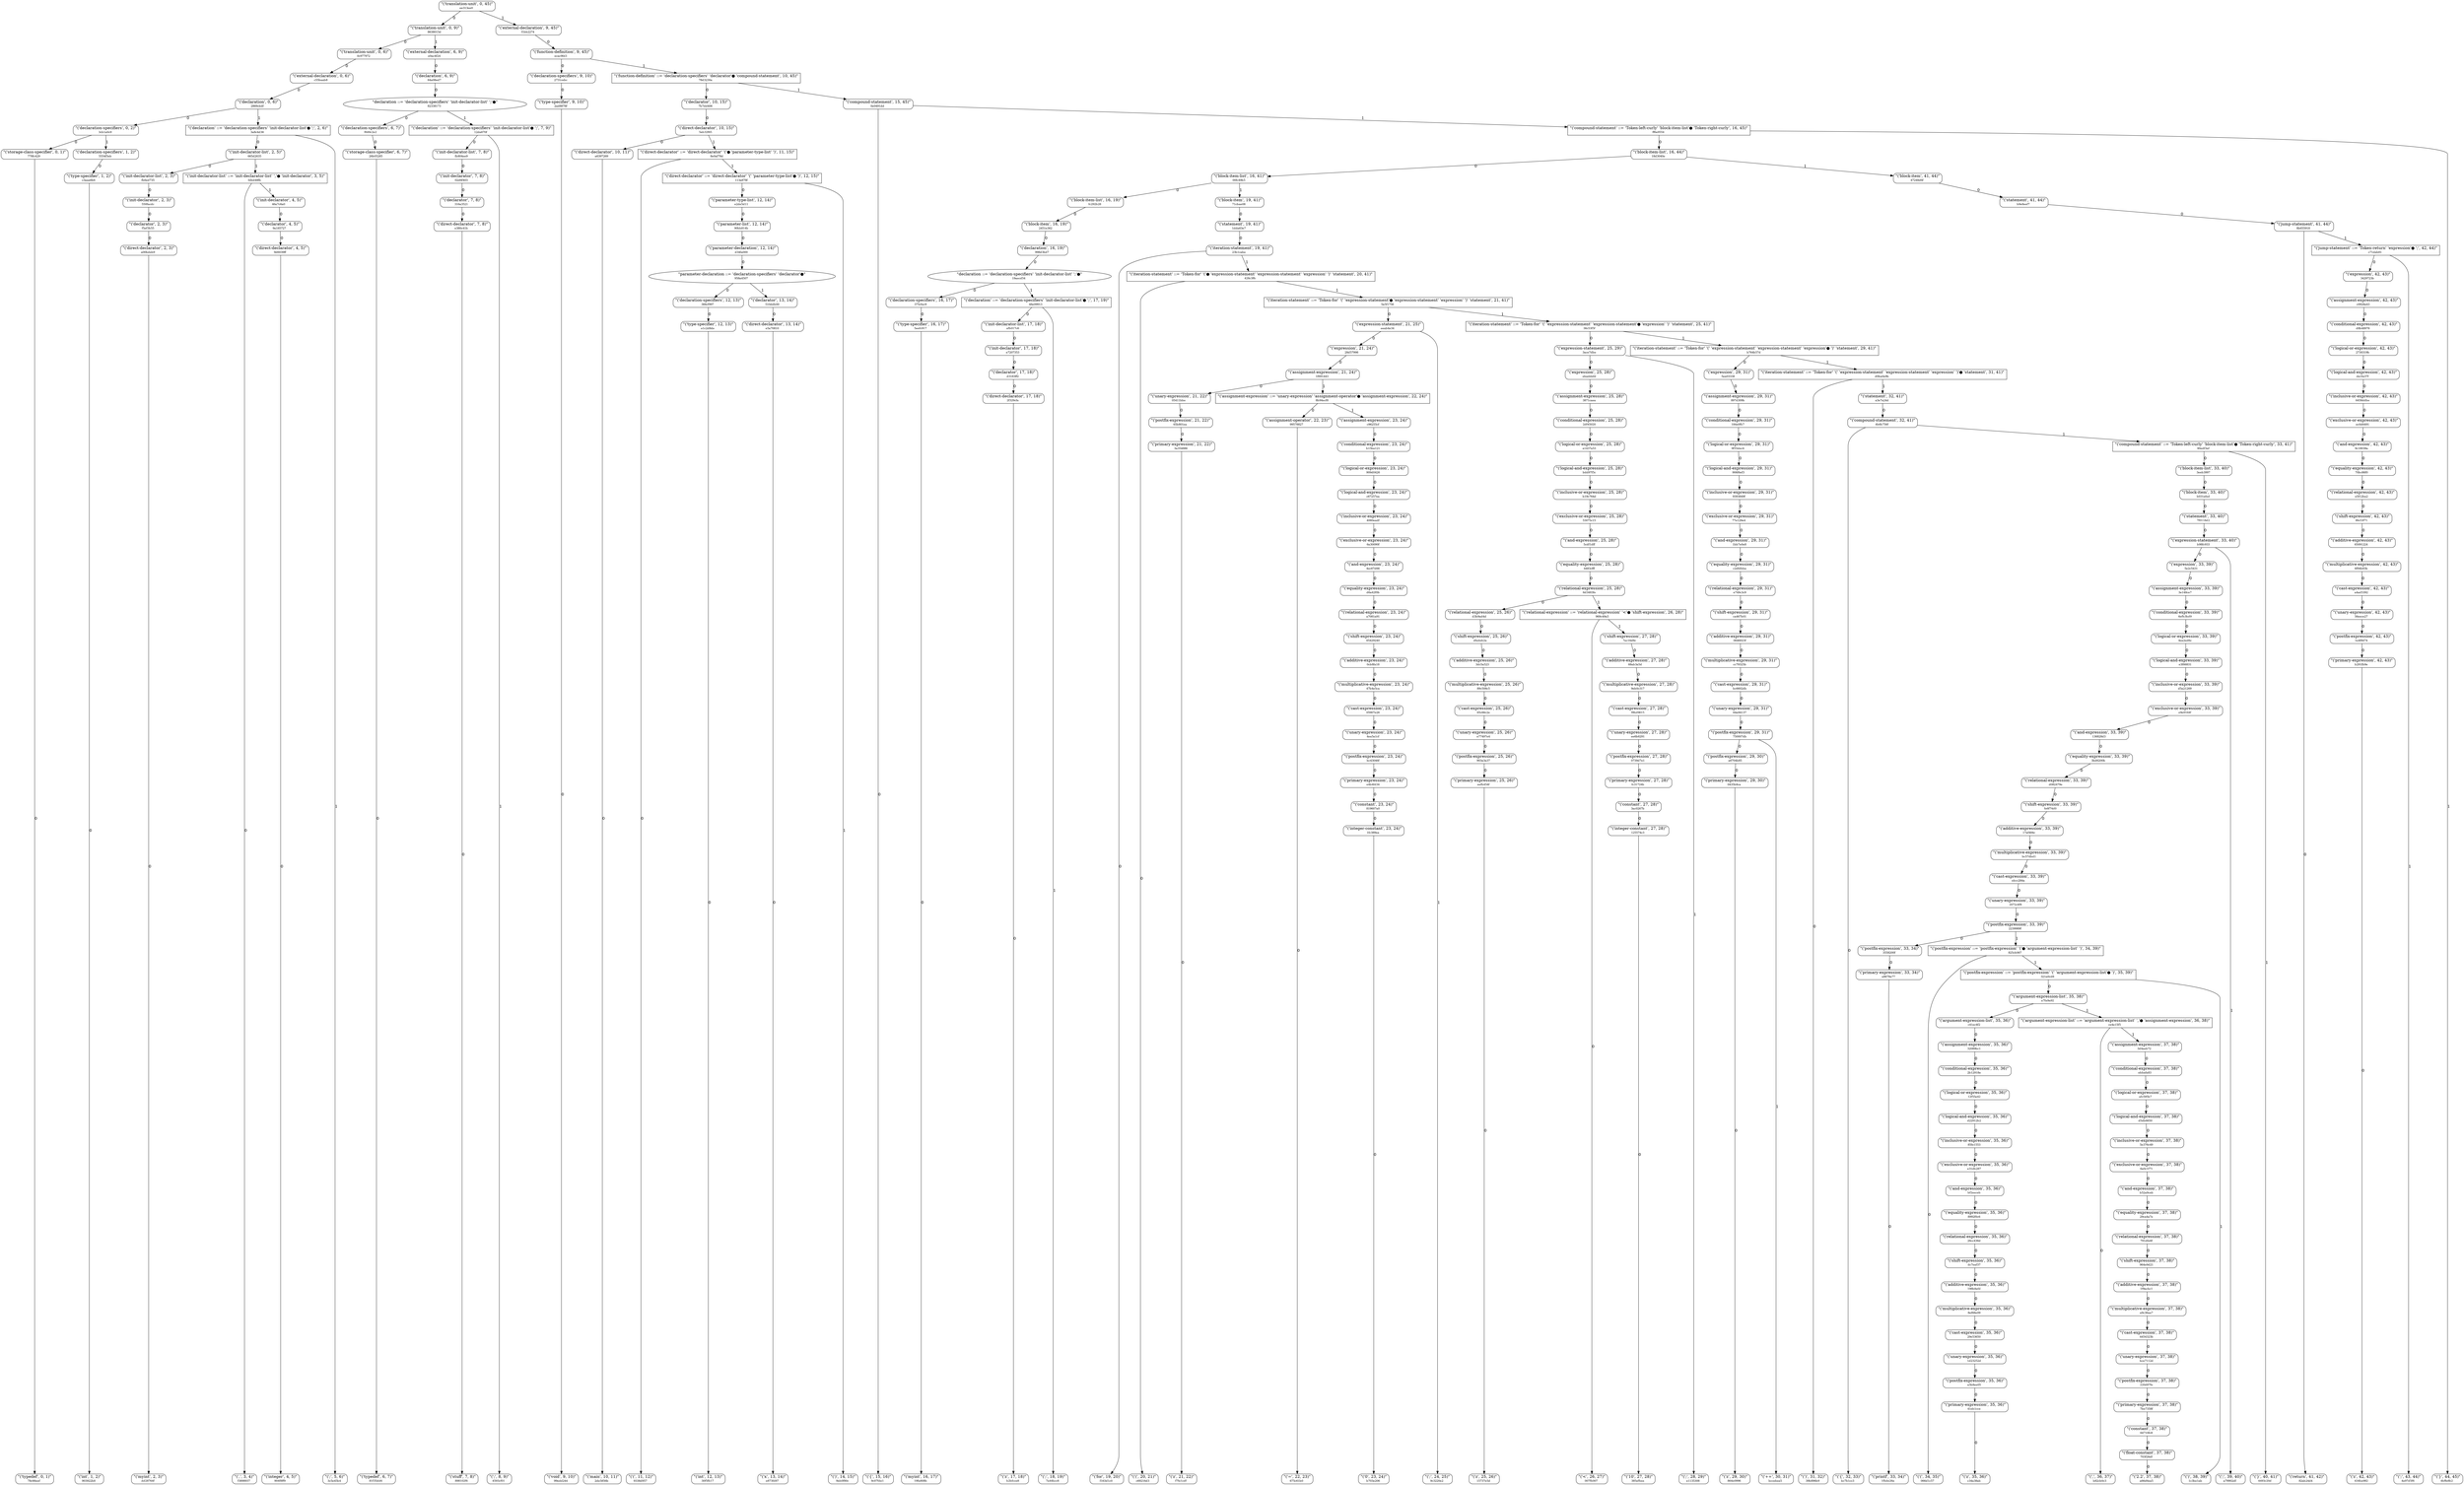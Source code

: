 digraph g {
"02570723-56c5-4334-89a6-42d585dc6d6a" [label=<"('translation-unit', 0, 45)"<br/><font point-size="10">ee313ee0</font> >  shape="box" style="rounded"]
"af17efd9-5cae-49ae-bd65-787c16237adb" [label=<"('translation-unit', 0, 9)"<br/><font point-size="10">8638015d</font> >  shape="box" style="rounded"]
"ce847072-87c1-4d2d-9f11-2b5a3ab84326" [label=<"('translation-unit', 0, 6)"<br/><font point-size="10">0c977972</font> >  shape="box" style="rounded"]
"94d9370c-82a7-4c42-bad9-14c612232439" [label=<"('external-declaration', 0, 6)"<br/><font point-size="10">c55baab8</font> >  shape="box" style="rounded"]
"8395fc2d-553c-4240-913f-da9eb93c139a" [label=<"('declaration', 0, 6)"<br/><font point-size="10">2869cbdf</font> >  shape="box" style="rounded"]
"de8559cb-b034-4d8d-8a45-ad2ca13d675b" [label=<"('declaration-specifiers', 0, 2)"<br/><font point-size="10">3cb1a0c9</font> >  shape="box" style="rounded"]
"eafca07f-2b09-40f7-92ce-aad70fb2fc63" [label=<"('storage-class-specifier', 0, 1)"<br/><font point-size="10">778fc429</font> >  shape="box" style="rounded"]
"2ed422b1-5cdd-4092-930a-e12d6397e0ba" [label=<"('typedef', 0, 1)"<br/><font point-size="10">78c66eef</font> >  shape="box" style="rounded"]
"d8a90322-ce51-44fe-a1e7-d24063ab70f1" [label=<"('declaration-specifiers', 1, 2)"<br/><font point-size="10">5554f5eb</font> >  shape="box" style="rounded"]
"468364d5-0715-498c-8230-908dfc382be9" [label=<"('type-specifier', 1, 2)"<br/><font point-size="10">c3aaa6b6</font> >  shape="box" style="rounded"]
"136feed7-13e2-4fd2-a2a6-6cc7f8e963b9" [label=<"('int', 1, 2)"<br/><font point-size="10">903922b8</font> >  shape="box" style="rounded"]
"1253b40a-f3d5-47e0-94bf-1f668b065cde" [label=<"('declaration' ::= 'declaration-specifiers' 'init-declarator-list'● ';', 2, 6)"<br/><font point-size="10">3a8c4d36</font> >  shape="box"]
"929d11b1-39b5-40da-bd4e-24b20a1dec36" [label=<"('init-declarator-list', 2, 5)"<br/><font point-size="10">665d2635</font> >  shape="box" style="rounded"]
"b861e65b-db80-4ca4-98c6-4a1e0890326b" [label=<"('init-declarator-list', 2, 3)"<br/><font point-size="10">fb6ed735</font> >  shape="box" style="rounded"]
"14377f35-dd88-4a13-b1cb-2ac01639f837" [label=<"('init-declarator', 2, 3)"<br/><font point-size="10">550facdc</font> >  shape="box" style="rounded"]
"2df1f3a9-56e3-46cc-8d5b-66f699d6ff40" [label=<"('declarator', 2, 3)"<br/><font point-size="10">f5af3b55</font> >  shape="box" style="rounded"]
"6c7fd30d-09e2-4cbb-9efd-bc48fa685e65" [label=<"('direct-declarator', 2, 3)"<br/><font point-size="10">a00bdeb9</font> >  shape="box" style="rounded"]
"e7a514e4-674a-402c-9bda-83f694468b41" [label=<"('myint', 2, 3)"<br/><font point-size="10">dd28764f</font> >  shape="box" style="rounded"]
"9d3eb139-81b9-4001-933e-f7ae4390c3b4" [label=<"('init-declarator-list' ::= 'init-declarator-list' ','● 'init-declarator', 3, 5)"<br/><font point-size="10">fdbd48fb</font> >  shape="box"]
"80259f68-cfea-4da3-afe5-b455820e3e44" [label=<"(',', 3, 4)"<br/><font point-size="10">f3898937</font> >  shape="box" style="rounded"]
"1d03954b-af29-4f78-a6ac-794577ac9992" [label=<"('init-declarator', 4, 5)"<br/><font point-size="10">46a7c6a0</font> >  shape="box" style="rounded"]
"b453eaad-d317-4419-8c80-f463405f2371" [label=<"('declarator', 4, 5)"<br/><font point-size="10">9a185727</font> >  shape="box" style="rounded"]
"32d34e77-78bd-47bd-a683-8133bd1ad7ce" [label=<"('direct-declarator', 4, 5)"<br/><font point-size="10">9d6039ff</font> >  shape="box" style="rounded"]
"023f0df1-897f-4338-a970-f10310b74b4a" [label=<"('integer', 4, 5)"<br/><font point-size="10">904f8ff9</font> >  shape="box" style="rounded"]
"8820a0e4-7121-46dd-b106-6f12c12424b0" [label=<"(';', 5, 6)"<br/><font point-size="10">3c5e45b4</font> >  shape="box" style="rounded"]
"031bed8f-2e07-439d-9d81-c22f24e024ee" [label=<"('external-declaration', 6, 9)"<br/><font point-size="10">e0ac4f24</font> >  shape="box" style="rounded"]
"c2611be1-e9ed-4183-87e1-93072c3da7c0" [label=<"('declaration', 6, 9)"<br/><font point-size="10">64a08ed7</font> >  shape="box" style="rounded"]
"145b67e0-6f56-4fe6-9aaf-452667012e3c" [label=<"declaration ::= 'declaration-specifiers' 'init-declarator-list' ';'●"<br/><font point-size="10">82338173</font> >  shape="oval"]
"bb371428-8414-4b7d-8150-bd6031e4f914" [label=<"('declaration-specifiers', 6, 7)"<br/><font point-size="10">f649c2e2</font> >  shape="box" style="rounded"]
"e464edb8-94a5-41ef-9356-865dc13b61a7" [label=<"('storage-class-specifier', 6, 7)"<br/><font point-size="10">26b05285</font> >  shape="box" style="rounded"]
"13c47f40-ceba-4981-a720-b1c6ca837e44" [label=<"('typedef', 6, 7)"<br/><font point-size="10">81f35dd6</font> >  shape="box" style="rounded"]
"640ed8f3-cfc1-4847-800b-c1af15cf7b69" [label=<"('declaration' ::= 'declaration-specifiers' 'init-declarator-list'● ';', 7, 9)"<br/><font point-size="10">12da670f</font> >  shape="box"]
"715263c9-4c27-4ff9-a125-3fe9857f08e9" [label=<"('init-declarator-list', 7, 8)"<br/><font point-size="10">fb804ee9</font> >  shape="box" style="rounded"]
"1777d310-8cda-47b8-ad11-622b9f250822" [label=<"('init-declarator', 7, 8)"<br/><font point-size="10">02d6f403</font> >  shape="box" style="rounded"]
"17839b65-6ffa-48b9-ab48-434a2a83f993" [label=<"('declarator', 7, 8)"<br/><font point-size="10">316a3521</font> >  shape="box" style="rounded"]
"16d0f92f-f18c-489a-8df7-151747fdc13b" [label=<"('direct-declarator', 7, 8)"<br/><font point-size="10">e380c41b</font> >  shape="box" style="rounded"]
"57e7a701-54aa-409b-84f3-bd65672f4dd0" [label=<"('stuff', 7, 8)"<br/><font point-size="10">898102f6</font> >  shape="box" style="rounded"]
"190dadad-a6dd-4322-b450-62b044a9e24e" [label=<"(';', 8, 9)"<br/><font point-size="10">4593cf01</font> >  shape="box" style="rounded"]
"ab9c1895-8e0b-4932-a346-7c6e9cc98010" [label=<"('external-declaration', 9, 45)"<br/><font point-size="10">f1bb2274</font> >  shape="box" style="rounded"]
"05837b23-312e-4384-9013-95ecb9a89b90" [label=<"('function-definition', 9, 45)"<br/><font point-size="10">ecac9fd3</font> >  shape="box" style="rounded"]
"4df4552b-feb7-452c-9970-ec0f5d89d238" [label=<"('declaration-specifiers', 9, 10)"<br/><font point-size="10">2731cebc</font> >  shape="box" style="rounded"]
"46f5e620-3bac-498b-80c9-8dde43096ed4" [label=<"('type-specifier', 9, 10)"<br/><font point-size="10">2ad8878f</font> >  shape="box" style="rounded"]
"d207dbf0-15ed-41aa-8d81-92084a0a89de" [label=<"('void', 9, 10)"<br/><font point-size="10">99edd244</font> >  shape="box" style="rounded"]
"5220a47b-dc37-4d5e-ae48-0f93ad738e56" [label=<"('function-definition' ::= 'declaration-specifiers' 'declarator'● 'compound-statement', 10, 45)"<br/><font point-size="10">78d3230a</font> >  shape="box"]
"9d91a145-e80c-494e-b3eb-dba1759d9b76" [label=<"('declarator', 10, 15)"<br/><font point-size="10">7b7dd406</font> >  shape="box" style="rounded"]
"54f52cfe-8228-482c-b5a0-ebef15ea2e75" [label=<"('direct-declarator', 10, 15)"<br/><font point-size="10">5ab32f65</font> >  shape="box" style="rounded"]
"38bfd975-36ab-4178-a898-78a8b7be307f" [label=<"('direct-declarator', 10, 11)"<br/><font point-size="10">a6397269</font> >  shape="box" style="rounded"]
"2e4d955d-a30e-45ce-a148-7b4a0db1acd3" [label=<"('main', 10, 11)"<br/><font point-size="10">2de5856b</font> >  shape="box" style="rounded"]
"1fa1de14-ee80-46b6-b877-a8d0b4b5ed4b" [label=<"('direct-declarator' ::= 'direct-declarator' '('● 'parameter-type-list' ')', 11, 15)"<br/><font point-size="10">8e0af78d</font> >  shape="box"]
"5e54f43d-73c0-4378-81ae-df6514ae5798" [label=<"('(', 11, 12)"<br/><font point-size="10">9338d957</font> >  shape="box" style="rounded"]
"f390c1ec-554a-4c98-8c7b-ef5b67758fa9" [label=<"('direct-declarator' ::= 'direct-declarator' '(' 'parameter-type-list'● ')', 12, 15)"<br/><font point-size="10">113a878f</font> >  shape="box"]
"32b0834e-0c57-4ac0-b8ce-b33d8d7b7153" [label=<"('parameter-type-list', 12, 14)"<br/><font point-size="10">e2de5d11</font> >  shape="box" style="rounded"]
"d5f14af6-5887-4e10-9b07-1cfa56f3a902" [label=<"('parameter-list', 12, 14)"<br/><font point-size="10">90bb814b</font> >  shape="box" style="rounded"]
"dbb5a305-beaf-4899-bbfc-58300718fdb8" [label=<"('parameter-declaration', 12, 14)"<br/><font point-size="10">d34fa000</font> >  shape="box" style="rounded"]
"59234aa5-47fb-4a15-908b-cb06c16bf774" [label=<"parameter-declaration ::= 'declaration-specifiers' 'declarator'●"<br/><font point-size="10">958a4507</font> >  shape="oval"]
"9305bb63-94c3-489b-8fd5-7e6075462749" [label=<"('declaration-specifiers', 12, 13)"<br/><font point-size="10">366cf997</font> >  shape="box" style="rounded"]
"7abc834a-1d4a-42bd-9257-5623616e404a" [label=<"('type-specifier', 12, 13)"<br/><font point-size="10">e1c2d8de</font> >  shape="box" style="rounded"]
"7559989b-3c5c-4673-b365-913a0772ef1b" [label=<"('int', 12, 13)"<br/><font point-size="10">30f5fb17</font> >  shape="box" style="rounded"]
"5f177d3c-f834-4a4a-a744-b62bda3fd2f6" [label=<"('declarator', 13, 14)"<br/><font point-size="10">510ddb00</font> >  shape="box" style="rounded"]
"a8aac39b-46bc-4691-97ff-153d409de279" [label=<"('direct-declarator', 13, 14)"<br/><font point-size="10">e5a70810</font> >  shape="box" style="rounded"]
"838adab9-a983-4597-9f91-b4414f3bacb9" [label=<"('x', 13, 14)"<br/><font point-size="10">e873fd87</font> >  shape="box" style="rounded"]
"bb72fc86-afbd-4e9d-a983-14413016fe36" [label=<"(')', 14, 15)"<br/><font point-size="10">9ab0f80c</font> >  shape="box" style="rounded"]
"3f36fe9c-ffc4-409a-bf7f-5b65d9d6830f" [label=<"('compound-statement', 15, 45)"<br/><font point-size="10">0e0491dd</font> >  shape="box" style="rounded"]
"9dc669b7-5d7e-4a6b-a62f-45f0d6f02537" [label=<"('{', 15, 16)"<br/><font point-size="10">9c07fde1</font> >  shape="box" style="rounded"]
"a3b3296d-64a9-4a52-b4d2-c3a19b0fb267" [label=<"('compound-statement' ::= 'Token-left-curly' 'block-item-list'● 'Token-right-curly', 16, 45)"<br/><font point-size="10">ff6a9554</font> >  shape="box"]
"788b4664-f341-44f9-9a9b-45299b834f3c" [label=<"('block-item-list', 16, 44)"<br/><font point-size="10">18d3040e</font> >  shape="box" style="rounded"]
"98e04106-7a0f-4b3e-9c39-44231050d52d" [label=<"('block-item-list', 16, 41)"<br/><font point-size="10">00fc49b5</font> >  shape="box" style="rounded"]
"745aa11d-6f5c-4b4d-bc57-d5cfc7aab545" [label=<"('block-item-list', 16, 19)"<br/><font point-size="10">fc292b28</font> >  shape="box" style="rounded"]
"06ef6c33-cb73-495c-8937-655136d06f8e" [label=<"('block-item', 16, 19)"<br/><font point-size="10">2451e362</font> >  shape="box" style="rounded"]
"5358a3fa-64f0-43cd-a9d0-64afc24c68a2" [label=<"('declaration', 16, 19)"<br/><font point-size="10">998d3bd7</font> >  shape="box" style="rounded"]
"19b5da0c-d755-446e-84ee-25d8c587742e" [label=<"declaration ::= 'declaration-specifiers' 'init-declarator-list' ';'●"<br/><font point-size="10">19aecd54</font> >  shape="oval"]
"d9f59a35-562a-49d1-b33c-0ae2dec3aa6b" [label=<"('declaration-specifiers', 16, 17)"<br/><font point-size="10">375cfac9</font> >  shape="box" style="rounded"]
"22064f5b-1791-47c7-94fa-b1ca3a6a0557" [label=<"('type-specifier', 16, 17)"<br/><font point-size="10">5eefc917</font> >  shape="box" style="rounded"]
"d6c89914-650e-48a3-8daa-cef63edd8452" [label=<"('myint', 16, 17)"<br/><font point-size="10">19fa808b</font> >  shape="box" style="rounded"]
"9e8eff64-34d4-4d39-9f94-6e981e5d33ea" [label=<"('declaration' ::= 'declaration-specifiers' 'init-declarator-list'● ';', 17, 19)"<br/><font point-size="10">48e09913</font> >  shape="box"]
"8d4e8db5-a07d-4d39-ba2a-b26d1dbf22bf" [label=<"('init-declarator-list', 17, 18)"<br/><font point-size="10">afb017c6</font> >  shape="box" style="rounded"]
"b6530ca5-eb01-41e7-acc1-30dfa795e353" [label=<"('init-declarator', 17, 18)"<br/><font point-size="10">e7207353</font> >  shape="box" style="rounded"]
"b94f6cad-7d2b-4bf4-93c8-e79f11f063fb" [label=<"('declarator', 17, 18)"<br/><font point-size="10">d3183ff2</font> >  shape="box" style="rounded"]
"8a8b7a99-1efa-4c4a-86f2-75deef9b36b1" [label=<"('direct-declarator', 17, 18)"<br/><font point-size="10">2f329cfa</font> >  shape="box" style="rounded"]
"d35959d4-5558-4b7c-8b12-5eb5cfafff58" [label=<"('z', 17, 18)"<br/><font point-size="10">b2bfcce8</font> >  shape="box" style="rounded"]
"587a978e-a4b9-40a1-b787-710d68401444" [label=<"(';', 18, 19)"<br/><font point-size="10">7a44bcc8</font> >  shape="box" style="rounded"]
"09a003f9-ceee-477b-bfba-e82af34a4d8e" [label=<"('block-item', 19, 41)"<br/><font point-size="10">71cbae08</font> >  shape="box" style="rounded"]
"241e6ce9-9770-4303-b6aa-aad91b8b9c3d" [label=<"('statement', 19, 41)"<br/><font point-size="10">1dda63e7</font> >  shape="box" style="rounded"]
"33eeba05-4e92-4a3a-8120-4f1f68b499ef" [label=<"('iteration-statement', 19, 41)"<br/><font point-size="10">23b1cabe</font> >  shape="box" style="rounded"]
"a46c9998-1146-43b6-b64f-0aebb26c0d83" [label=<"('for', 19, 20)"<br/><font point-size="10">f163d1c0</font> >  shape="box" style="rounded"]
"d7f95202-659e-4664-b8bd-57fba3f3fd8a" [label=<"('iteration-statement' ::= 'Token-for' '('● 'expression-statement' 'expression-statement' 'expression' ')' 'statement', 20, 41)"<br/><font point-size="10">428c3ffc</font> >  shape="box"]
"db2a8b0a-060d-4765-8ba0-385cfc37f367" [label=<"('(', 20, 21)"<br/><font point-size="10">c69216d3</font> >  shape="box" style="rounded"]
"96628fcf-9d0f-460b-97ca-adec31b1ec02" [label=<"('iteration-statement' ::= 'Token-for' '(' 'expression-statement'● 'expression-statement' 'expression' ')' 'statement', 21, 41)"<br/><font point-size="10">5a5f1756</font> >  shape="box"]
"f6bc8acc-d86f-4d66-bfa2-23c94aac8cfd" [label=<"('expression-statement', 21, 25)"<br/><font point-size="10">eeab4e34</font> >  shape="box" style="rounded"]
"f795a738-7424-44f9-bb5b-1b0af9004104" [label=<"('expression', 21, 24)"<br/><font point-size="10">28d57998</font> >  shape="box" style="rounded"]
"4207d029-b98d-4930-909a-442f1ce91381" [label=<"('assignment-expression', 21, 24)"<br/><font point-size="10">1f691443</font> >  shape="box" style="rounded"]
"74465996-8f8b-471d-9f50-9f7de7f56223" [label=<"('unary-expression', 21, 22)"<br/><font point-size="10">05411bbe</font> >  shape="box" style="rounded"]
"6b4738ce-0500-44df-b90c-00082a720eb6" [label=<"('postfix-expression', 21, 22)"<br/><font point-size="10">65b801ea</font> >  shape="box" style="rounded"]
"5a743484-2b74-43c3-b648-b7925857240c" [label=<"('primary-expression', 21, 22)"<br/><font point-size="10">3a354886</font> >  shape="box" style="rounded"]
"05000198-aba1-4143-8fb6-a46795f605d6" [label=<"('z', 21, 22)"<br/><font point-size="10">f7fe1cdf</font> >  shape="box" style="rounded"]
"fab023d8-1ce6-4551-ad8e-ec6d9d784053" [label=<"('assignment-expression' ::= 'unary-expression' 'assignment-operator'● 'assignment-expression', 22, 24)"<br/><font point-size="10">8b94ecf8</font> >  shape="box"]
"bb28b69d-bf85-4101-b895-74ed7af665a1" [label=<"('assignment-operator', 22, 23)"<br/><font point-size="10">99578827</font> >  shape="box" style="rounded"]
"7fcb107d-045b-435f-a5ae-bb0bc9e0cce1" [label=<"('=', 22, 23)"<br/><font point-size="10">675c61b0</font> >  shape="box" style="rounded"]
"dbdb91e9-e348-4df6-9d18-141d6b74dc70" [label=<"('assignment-expression', 23, 24)"<br/><font point-size="10">c96255cf</font> >  shape="box" style="rounded"]
"d1877b37-4110-4585-9e01-3c9928b8259c" [label=<"('conditional-expression', 23, 24)"<br/><font point-size="10">b15ba121</font> >  shape="box" style="rounded"]
"981da86f-3936-49ef-b726-d23ab3bddf57" [label=<"('logical-or-expression', 23, 24)"<br/><font point-size="10">909d0426</font> >  shape="box" style="rounded"]
"04000287-72ae-4550-a854-8d0b88668eaa" [label=<"('logical-and-expression', 23, 24)"<br/><font point-size="10">c67257ea</font> >  shape="box" style="rounded"]
"ecb5eedb-06e7-47ab-9e88-68bb4545af43" [label=<"('inclusive-or-expression', 23, 24)"<br/><font point-size="10">4060eadf</font> >  shape="box" style="rounded"]
"6489affd-9626-4e50-b2f9-2a1574045843" [label=<"('exclusive-or-expression', 23, 24)"<br/><font point-size="10">6a30090f</font> >  shape="box" style="rounded"]
"10a52642-e78b-49df-83c6-aec13404f202" [label=<"('and-expression', 23, 24)"<br/><font point-size="10">4ec67d66</font> >  shape="box" style="rounded"]
"100b91c1-b0e7-4214-897d-fc760c20a5ea" [label=<"('equality-expression', 23, 24)"<br/><font point-size="10">d6a42f0b</font> >  shape="box" style="rounded"]
"a6982587-389b-4a1a-9820-410056a227be" [label=<"('relational-expression', 23, 24)"<br/><font point-size="10">a7081a91</font> >  shape="box" style="rounded"]
"7f319e7e-3ef4-4997-a59b-902379900a42" [label=<"('shift-expression', 23, 24)"<br/><font point-size="10">65429240</font> >  shape="box" style="rounded"]
"8f3bec4b-8d68-45ea-a0dc-1b4b83580072" [label=<"('additive-expression', 23, 24)"<br/><font point-size="10">0cb8fa18</font> >  shape="box" style="rounded"]
"c078ddf4-456f-41c2-a002-3e77a9b84c6a" [label=<"('multiplicative-expression', 23, 24)"<br/><font point-size="10">47b4e5ca</font> >  shape="box" style="rounded"]
"110a16c1-f295-4e41-9a77-c29ccadfc895" [label=<"('cast-expression', 23, 24)"<br/><font point-size="10">05907e26</font> >  shape="box" style="rounded"]
"af67b8aa-8e42-4bd6-86a2-1083f7e2f08b" [label=<"('unary-expression', 23, 24)"<br/><font point-size="10">4ea5a1cf</font> >  shape="box" style="rounded"]
"bf998714-b06d-4eec-839b-2942d564018a" [label=<"('postfix-expression', 23, 24)"<br/><font point-size="10">bc43046f</font> >  shape="box" style="rounded"]
"6b3674aa-04de-498a-80a7-da25b63bd6ef" [label=<"('primary-expression', 23, 24)"<br/><font point-size="10">e4b4fd34</font> >  shape="box" style="rounded"]
"a62f5c1f-0072-4bf6-aede-3018e0a8cbe6" [label=<"('constant', 23, 24)"<br/><font point-size="10">819607a0</font> >  shape="box" style="rounded"]
"1013a061-1ecf-46b3-a4a9-b82f327e6f0c" [label=<"('integer-constant', 23, 24)"<br/><font point-size="10">1fc389ea</font> >  shape="box" style="rounded"]
"00f596ee-74f2-4665-81f3-22ab7a39e6b0" [label=<"('0', 23, 24)"<br/><font point-size="10">b703e206</font> >  shape="box" style="rounded"]
"2fb2482f-6c53-4445-9fd4-28c53123b132" [label=<"(';', 24, 25)"<br/><font point-size="10">9c3220e2</font> >  shape="box" style="rounded"]
"5f1d3296-5205-4b19-b86f-b3d69be87261" [label=<"('iteration-statement' ::= 'Token-for' '(' 'expression-statement' 'expression-statement'● 'expression' ')' 'statement', 25, 41)"<br/><font point-size="10">36c53f5f</font> >  shape="box"]
"4a736df2-1c4b-45ba-9276-aae991c4bbf8" [label=<"('expression-statement', 25, 29)"<br/><font point-size="10">3ace7dbe</font> >  shape="box" style="rounded"]
"ed241416-9416-405f-b02f-f773566d7634" [label=<"('expression', 25, 28)"<br/><font point-size="10">ebaddefd</font> >  shape="box" style="rounded"]
"0e51992d-64ca-4ee1-8f8a-6c6ec5985634" [label=<"('assignment-expression', 25, 28)"<br/><font point-size="10">3871caea</font> >  shape="box" style="rounded"]
"9737a7f4-a887-458a-b565-576852b6d68f" [label=<"('conditional-expression', 25, 28)"<br/><font point-size="10">2df45020</font> >  shape="box" style="rounded"]
"24c5bdc1-421b-4765-b8ed-738245c56901" [label=<"('logical-or-expression', 25, 28)"<br/><font point-size="10">a1437a53</font> >  shape="box" style="rounded"]
"56e74652-d886-4fe2-a073-b2c3cea73aca" [label=<"('logical-and-expression', 25, 28)"<br/><font point-size="10">bdd97f5c</font> >  shape="box" style="rounded"]
"3f0d1d6b-bd8d-4392-8886-20bba62c9308" [label=<"('inclusive-or-expression', 25, 28)"<br/><font point-size="10">b19c764d</font> >  shape="box" style="rounded"]
"fe4cc304-0ddb-4213-a429-08d80720d947" [label=<"('exclusive-or-expression', 25, 28)"<br/><font point-size="10">53075c15</font> >  shape="box" style="rounded"]
"77af8295-56ac-4014-b546-5c9daa74186e" [label=<"('and-expression', 25, 28)"<br/><font point-size="10">5cdf1dff</font> >  shape="box" style="rounded"]
"698f53db-b972-4f0c-abc6-3a23ec132338" [label=<"('equality-expression', 25, 28)"<br/><font point-size="10">4483cfff</font> >  shape="box" style="rounded"]
"d7fe2905-2b91-4a11-a402-b2565bd14c59" [label=<"('relational-expression', 25, 28)"<br/><font point-size="10">6d3483fe</font> >  shape="box" style="rounded"]
"55560ce8-9882-453a-9a92-8d800648ae79" [label=<"('relational-expression', 25, 26)"<br/><font point-size="10">d3b9ad4d</font> >  shape="box" style="rounded"]
"ea0cc9a9-3ca8-499a-a4b6-6b2e98550a2b" [label=<"('shift-expression', 25, 26)"<br/><font point-size="10">dfedeb2a</font> >  shape="box" style="rounded"]
"e73c1a12-2f79-4e1b-b315-caac1ab88b72" [label=<"('additive-expression', 25, 26)"<br/><font point-size="10">3dc5a523</font> >  shape="box" style="rounded"]
"1464dabc-d4e1-43fb-8955-a799904939c3" [label=<"('multiplicative-expression', 25, 26)"<br/><font point-size="10">89c508c5</font> >  shape="box" style="rounded"]
"184ec9f7-0766-494c-a332-72fcd74bc5a5" [label=<"('cast-expression', 25, 26)"<br/><font point-size="10">65c66c2e</font> >  shape="box" style="rounded"]
"785a235b-9fe6-49c6-8c5b-f0033698da60" [label=<"('unary-expression', 25, 26)"<br/><font point-size="10">e77497e4</font> >  shape="box" style="rounded"]
"06a6c667-a0dc-4464-bd69-6b6269c46d29" [label=<"('postfix-expression', 25, 26)"<br/><font point-size="10">903a3a37</font> >  shape="box" style="rounded"]
"93ea1bc9-427a-4b63-a51b-4712d1a5c61d" [label=<"('primary-expression', 25, 26)"<br/><font point-size="10">eefb454f</font> >  shape="box" style="rounded"]
"56a50f3c-0aa3-4439-87ef-308cfaacbcc0" [label=<"('z', 25, 26)"<br/><font point-size="10">15737e5d</font> >  shape="box" style="rounded"]
"ccd87fcc-e6a7-4797-943d-46621f183d63" [label=<"('relational-expression' ::= 'relational-expression' '&lt;'● 'shift-expression', 26, 28)"<br/><font point-size="10">969c49a5</font> >  shape="box"]
"08e363b9-b673-4dce-8e73-6168c75ff9bd" [label=<"('&lt;', 26, 27)"<br/><font point-size="10">007fb007</font> >  shape="box" style="rounded"]
"c7d3cbae-c882-4731-9389-21682e6173fe" [label=<"('shift-expression', 27, 28)"<br/><font point-size="10">7ec16d8c</font> >  shape="box" style="rounded"]
"1ee166a3-ecf6-4582-a604-323639b3afb9" [label=<"('additive-expression', 27, 28)"<br/><font point-size="10">68ab3a5d</font> >  shape="box" style="rounded"]
"00524fd0-a6a3-4337-b415-821eb483878b" [label=<"('multiplicative-expression', 27, 28)"<br/><font point-size="10">9eb0c317</font> >  shape="box" style="rounded"]
"264ec89b-e6c6-4407-b76a-03b24e5154bd" [label=<"('cast-expression', 27, 28)"<br/><font point-size="10">f8bd9615</font> >  shape="box" style="rounded"]
"439bd691-24b6-41c8-8ee0-6a2263f70aa9" [label=<"('unary-expression', 27, 28)"<br/><font point-size="10">ee6b6291</font> >  shape="box" style="rounded"]
"49bf0240-728d-4770-8c46-50875c3024ab" [label=<"('postfix-expression', 27, 28)"<br/><font point-size="10">0739d7e1</font> >  shape="box" style="rounded"]
"26d3a1fc-9857-4b72-a2fe-6094d65bd83f" [label=<"('primary-expression', 27, 28)"<br/><font point-size="10">fc31724b</font> >  shape="box" style="rounded"]
"034471fe-a9f6-460d-90c8-c03bafd58769" [label=<"('constant', 27, 28)"<br/><font point-size="10">3ac0267b</font> >  shape="box" style="rounded"]
"3e6262af-ca3e-4e06-83e4-21b9aca8cf19" [label=<"('integer-constant', 27, 28)"<br/><font point-size="10">125574c3</font> >  shape="box" style="rounded"]
"f3104b3b-ac39-4f02-ba4b-c2c777a3282b" [label=<"('10', 27, 28)"<br/><font point-size="10">385afbea</font> >  shape="box" style="rounded"]
"a8dce637-c116-4fea-bc4b-6786e69fc11d" [label=<"(';', 28, 29)"<br/><font point-size="10">e1135308</font> >  shape="box" style="rounded"]
"237d18db-f6ef-4223-af12-d0aef222b15f" [label=<"('iteration-statement' ::= 'Token-for' '(' 'expression-statement' 'expression-statement' 'expression'● ')' 'statement', 29, 41)"<br/><font point-size="10">b764b57d</font> >  shape="box"]
"8a471577-da42-415c-af5f-556e33aa411f" [label=<"('expression', 29, 31)"<br/><font point-size="10">5ea03338</font> >  shape="box" style="rounded"]
"774deb3f-7673-4a30-94e3-ab85b3461c1a" [label=<"('assignment-expression', 29, 31)"<br/><font point-size="10">897d309b</font> >  shape="box" style="rounded"]
"b97999b5-5bc4-4bd3-b306-610af52a009b" [label=<"('conditional-expression', 29, 31)"<br/><font point-size="10">184a0fb7</font> >  shape="box" style="rounded"]
"826203f0-18fa-4fff-be51-4ac82d803044" [label=<"('logical-or-expression', 29, 31)"<br/><font point-size="10">9f55dec4</font> >  shape="box" style="rounded"]
"7c8a591a-8046-4f76-9717-dfd5eb0c9222" [label=<"('logical-and-expression', 29, 31)"<br/><font point-size="10">906f6ef3</font> >  shape="box" style="rounded"]
"d19feb49-4617-40ec-b3ad-86fbe0247cbe" [label=<"('inclusive-or-expression', 29, 31)"<br/><font point-size="10">9393849f</font> >  shape="box" style="rounded"]
"614a0fda-6b57-4ddd-bd99-0e0e83707549" [label=<"('exclusive-or-expression', 29, 31)"<br/><font point-size="10">77e129e4</font> >  shape="box" style="rounded"]
"97634ae8-eaac-4a85-985e-c324ad67859f" [label=<"('and-expression', 29, 31)"<br/><font point-size="10">1bb7e0e8</font> >  shape="box" style="rounded"]
"7462534a-920c-462d-8961-1997a62d096e" [label=<"('equality-expression', 29, 31)"<br/><font point-size="10">c2dfdbba</font> >  shape="box" style="rounded"]
"f7545833-5d05-474a-b70d-fa4575730dfa" [label=<"('relational-expression', 29, 31)"<br/><font point-size="10">e749c3c9</font> >  shape="box" style="rounded"]
"f00569c4-85c0-4821-aaed-0c71a7b4d10c" [label=<"('shift-expression', 29, 31)"<br/><font point-size="10">ca467b01</font> >  shape="box" style="rounded"]
"c7f82e66-29f6-428b-b3b3-2c1890528c14" [label=<"('additive-expression', 29, 31)"<br/><font point-size="10">0646023f</font> >  shape="box" style="rounded"]
"bff9b4bf-d169-4cc3-bf04-e8c268fefa23" [label=<"('multiplicative-expression', 29, 31)"<br/><font point-size="10">cc79325b</font> >  shape="box" style="rounded"]
"565cd0a0-691a-4db8-9275-94d68d218127" [label=<"('cast-expression', 29, 31)"<br/><font point-size="10">bc6602db</font> >  shape="box" style="rounded"]
"bf8c2bf9-5abc-4cd0-b018-507e62335a1e" [label=<"('unary-expression', 29, 31)"<br/><font point-size="10">64a94137</font> >  shape="box" style="rounded"]
"1e831e8a-6674-4ca6-84c0-76df6d58e26b" [label=<"('postfix-expression', 29, 31)"<br/><font point-size="10">750007db</font> >  shape="box" style="rounded"]
"b999ae3c-d154-4bce-868c-e1e28f8a8945" [label=<"('postfix-expression', 29, 30)"<br/><font point-size="10">a6704b85</font> >  shape="box" style="rounded"]
"dc4296cd-58dd-453e-9a35-1f9a0c2408eb" [label=<"('primary-expression', 29, 30)"<br/><font point-size="10">0435b8ca</font> >  shape="box" style="rounded"]
"5eaccf15-f453-4761-a6d8-e88a6ca6c19d" [label=<"('z', 29, 30)"<br/><font point-size="10">864e0996</font> >  shape="box" style="rounded"]
"c14ea7ca-06c9-4cb6-99c5-8ad8c74761f6" [label=<"('++', 30, 31)"<br/><font point-size="10">bccebea5</font> >  shape="box" style="rounded"]
"ff624f56-6309-4003-bdca-de01365c4e8e" [label=<"('iteration-statement' ::= 'Token-for' '(' 'expression-statement' 'expression-statement' 'expression' ')'● 'statement', 31, 41)"<br/><font point-size="10">d0ba0e9b</font> >  shape="box"]
"354f7309-1bf5-4001-b1fc-10f81f8e8d0a" [label=<"(')', 31, 32)"<br/><font point-size="10">39b896b9</font> >  shape="box" style="rounded"]
"af3bc35d-3df7-41f5-b76f-9c5ee69131db" [label=<"('statement', 32, 41)"<br/><font point-size="10">a3e7a24d</font> >  shape="box" style="rounded"]
"80cb8a1d-405e-4262-8e67-865cb4a1b67b" [label=<"('compound-statement', 32, 41)"<br/><font point-size="10">4b6b756f</font> >  shape="box" style="rounded"]
"d36ae561-7cbf-4e17-b306-56927f8583d1" [label=<"('{', 32, 33)"<br/><font point-size="10">bc7b1cc3</font> >  shape="box" style="rounded"]
"e6e38ad9-8087-450f-99db-2cfaedab4511" [label=<"('compound-statement' ::= 'Token-left-curly' 'block-item-list'● 'Token-right-curly', 33, 41)"<br/><font point-size="10">90edf3ef</font> >  shape="box"]
"4e32cd72-a02f-40a6-a2b5-de96732eec24" [label=<"('block-item-list', 33, 40)"<br/><font point-size="10">3eeb3997</font> >  shape="box" style="rounded"]
"eb0731e4-c28b-4f38-9087-84c3b6611ab1" [label=<"('block-item', 33, 40)"<br/><font point-size="10">b031afed</font> >  shape="box" style="rounded"]
"0b0385f2-898e-4f42-9ee3-5e34432c3bd8" [label=<"('statement', 33, 40)"<br/><font point-size="10">7f0118d2</font> >  shape="box" style="rounded"]
"b1a235e8-4e00-44c6-a458-42bb776a0a2e" [label=<"('expression-statement', 33, 40)"<br/><font point-size="10">b98fc933</font> >  shape="box" style="rounded"]
"f799b27a-7ccf-458d-a76f-8a5bcc71ee89" [label=<"('expression', 33, 39)"<br/><font point-size="10">5e2c5431</font> >  shape="box" style="rounded"]
"3f70b631-224f-4bea-9dd5-6eed22d24d36" [label=<"('assignment-expression', 33, 39)"<br/><font point-size="10">3e148ce7</font> >  shape="box" style="rounded"]
"1e620bc1-0b0f-41eb-9018-f2560e01da61" [label=<"('conditional-expression', 33, 39)"<br/><font point-size="10">6efb3bd9</font> >  shape="box" style="rounded"]
"db32506a-da52-477b-90de-1bbea317203d" [label=<"('logical-or-expression', 33, 39)"<br/><font point-size="10">4ea2ed6c</font> >  shape="box" style="rounded"]
"cd162510-aaf0-4dcb-a599-31ddd1e8955f" [label=<"('logical-and-expression', 33, 39)"<br/><font point-size="10">e3f66831</font> >  shape="box" style="rounded"]
"e701c7ea-e531-4afe-b15b-9228879159da" [label=<"('inclusive-or-expression', 33, 39)"<br/><font point-size="10">d5a21269</font> >  shape="box" style="rounded"]
"7aa3e77a-fd6b-483b-bc4c-8afd51cda22d" [label=<"('exclusive-or-expression', 33, 39)"<br/><font point-size="10">e9e9164f</font> >  shape="box" style="rounded"]
"cf528a47-82c8-4ead-99af-ba9e7f87e0c9" [label=<"('and-expression', 33, 39)"<br/><font point-size="10">136828d3</font> >  shape="box" style="rounded"]
"a4a9585d-542e-4ff0-97b0-fd504d565eeb" [label=<"('equality-expression', 33, 39)"<br/><font point-size="10">3bd6200b</font> >  shape="box" style="rounded"]
"128e12b0-5656-4b9b-8b83-ad2f334cf08a" [label=<"('relational-expression', 33, 39)"<br/><font point-size="10">d082479e</font> >  shape="box" style="rounded"]
"1d4377be-8493-4be2-ae98-cf31388cd11f" [label=<"('shift-expression', 33, 39)"<br/><font point-size="10">fe6f74d0</font> >  shape="box" style="rounded"]
"9b117f18-0bd5-4147-aeaa-82142dc47150" [label=<"('additive-expression', 33, 39)"<br/><font point-size="10">17af484c</font> >  shape="box" style="rounded"]
"738c3b11-fca7-4fb3-a8ee-5a272ba481f2" [label=<"('multiplicative-expression', 33, 39)"<br/><font point-size="10">bc57dbd1</font> >  shape="box" style="rounded"]
"bf7220f2-69b5-4a6f-9a91-14727b77236a" [label=<"('cast-expression', 33, 39)"<br/><font point-size="10">ebcc284a</font> >  shape="box" style="rounded"]
"61a5576e-2e02-4be6-8823-c675e321f9ee" [label=<"('unary-expression', 33, 39)"<br/><font point-size="10">2072c4f8</font> >  shape="box" style="rounded"]
"de4a4af1-d957-4300-a061-da0b3de269f7" [label=<"('postfix-expression', 33, 39)"<br/><font point-size="10">2239989f</font> >  shape="box" style="rounded"]
"05e97f78-0de9-42b4-85af-a33a03d3d829" [label=<"('postfix-expression', 33, 34)"<br/><font point-size="10">3558200f</font> >  shape="box" style="rounded"]
"cbf2772b-975d-422f-b299-5cb5f21f34cb" [label=<"('primary-expression', 33, 34)"<br/><font point-size="10">a8678a77</font> >  shape="box" style="rounded"]
"51d73f3b-d36b-4869-bb4c-5ab9cfcd2079" [label=<"('printf', 33, 34)"<br/><font point-size="10">1fbde26a</font> >  shape="box" style="rounded"]
"3b8de528-c0af-44b1-aa52-9dde0f4d0ba6" [label=<"('postfix-expression' ::= 'postfix-expression' '('● 'argument-expression-list' ')', 34, 39)"<br/><font point-size="10">825cb067</font> >  shape="box"]
"60a01bc4-d415-4024-8672-a32fd1171c44" [label=<"('(', 34, 35)"<br/><font point-size="10">066d1c57</font> >  shape="box" style="rounded"]
"dd00a230-32d7-404f-aba5-97111050a47d" [label=<"('postfix-expression' ::= 'postfix-expression' '(' 'argument-expression-list'● ')', 35, 39)"<br/><font point-size="10">321a0cd8</font> >  shape="box"]
"d7ca7f8f-fd48-4ad3-8dd1-1531f8730a52" [label=<"('argument-expression-list', 35, 38)"<br/><font point-size="10">a7fa9a92</font> >  shape="box" style="rounded"]
"2d08372b-cf06-411d-a435-39639f701375" [label=<"('argument-expression-list', 35, 36)"<br/><font point-size="10">c41ec4f2</font> >  shape="box" style="rounded"]
"ac68523b-777a-4e31-ba74-0bb3bca25a2d" [label=<"('assignment-expression', 35, 36)"<br/><font point-size="10">32089bc1</font> >  shape="box" style="rounded"]
"f306ad8b-04b5-409e-8bc7-c9f83e678753" [label=<"('conditional-expression', 35, 36)"<br/><font point-size="10">2b12918e</font> >  shape="box" style="rounded"]
"1c172e1a-6a9c-4b80-bebb-1d56edfc4184" [label=<"('logical-or-expression', 35, 36)"<br/><font point-size="10">12f55e42</font> >  shape="box" style="rounded"]
"67f2d248-f1c6-4e31-b570-10ab65c257ee" [label=<"('logical-and-expression', 35, 36)"<br/><font point-size="10">d22912b2</font> >  shape="box" style="rounded"]
"052b27ab-1233-45ed-9bda-55607e883a6a" [label=<"('inclusive-or-expression', 35, 36)"<br/><font point-size="10">85fe1553</font> >  shape="box" style="rounded"]
"78d5918e-368f-4ccd-b90c-c171f7ec9224" [label=<"('exclusive-or-expression', 35, 36)"<br/><font point-size="10">e31db287</font> >  shape="box" style="rounded"]
"c7e8bbae-166f-484e-8ade-b7ccc9d8e50c" [label=<"('and-expression', 35, 36)"<br/><font point-size="10">bf2eeceb</font> >  shape="box" style="rounded"]
"6d98300f-f026-4d65-ab81-6bd0dfdb6b71" [label=<"('equality-expression', 35, 36)"<br/><font point-size="10">8992f0c6</font> >  shape="box" style="rounded"]
"708b5fdb-f964-43b4-baee-f7e054cc1c27" [label=<"('relational-expression', 35, 36)"<br/><font point-size="10">26cc436d</font> >  shape="box" style="rounded"]
"19ff161b-2c8a-4159-b1fa-85c00ae7b71b" [label=<"('shift-expression', 35, 36)"<br/><font point-size="10">dc7eaf37</font> >  shape="box" style="rounded"]
"b7686cb2-617a-4c1f-9b9e-9640b8353aa3" [label=<"('additive-expression', 35, 36)"<br/><font point-size="10">198b8afd</font> >  shape="box" style="rounded"]
"3e2c3e3a-a0ee-4796-ba1f-a8e88ce09c1e" [label=<"('multiplicative-expression', 35, 36)"<br/><font point-size="10">8ef68e09</font> >  shape="box" style="rounded"]
"9260b786-a985-477c-9b74-794dd500096f" [label=<"('cast-expression', 35, 36)"<br/><font point-size="10">29e53650</font> >  shape="box" style="rounded"]
"2d12064e-5f0b-4a22-bfed-4de075a61ca0" [label=<"('unary-expression', 35, 36)"<br/><font point-size="10">1d23252d</font> >  shape="box" style="rounded"]
"87383f07-78f6-462f-821f-9e263abcdfc2" [label=<"('postfix-expression', 35, 36)"<br/><font point-size="10">a5b8ee05</font> >  shape="box" style="rounded"]
"99ab3e5f-bf42-426f-a7e8-4a4054c71ab8" [label=<"('primary-expression', 35, 36)"<br/><font point-size="10">41eb1cce</font> >  shape="box" style="rounded"]
"c8cb0496-308f-4c32-b87c-0c3d84459737" [label=<"('z', 35, 36)"<br/><font point-size="10">c34a38ab</font> >  shape="box" style="rounded"]
"8b49392f-be0a-4e68-8018-c415113071fa" [label=<"('argument-expression-list' ::= 'argument-expression-list' ','● 'assignment-expression', 36, 38)"<br/><font point-size="10">ce4e15f5</font> >  shape="box"]
"c86d366c-7900-47d3-9f7a-4f9e224dde4d" [label=<"(',', 36, 37)"<br/><font point-size="10">b82cb0c3</font> >  shape="box" style="rounded"]
"21cd2fc4-cd1b-4c78-b6f4-17faa2b29942" [label=<"('assignment-expression', 37, 38)"<br/><font point-size="10">3d4aeb72</font> >  shape="box" style="rounded"]
"7df527e7-19c9-46a7-9f4e-6bc2968355f7" [label=<"('conditional-expression', 37, 38)"<br/><font point-size="10">ebbafa83</font> >  shape="box" style="rounded"]
"61e13469-2439-4608-b45b-4a953bd23f2f" [label=<"('logical-or-expression', 37, 38)"<br/><font point-size="10">afc595b7</font> >  shape="box" style="rounded"]
"e23fb013-b35f-4fd6-9bbe-a01feb76c404" [label=<"('logical-and-expression', 37, 38)"<br/><font point-size="10">d5db6650</font> >  shape="box" style="rounded"]
"ffb28672-0c2b-425a-b5ba-5ef382382f91" [label=<"('inclusive-or-expression', 37, 38)"<br/><font point-size="10">5e376c49</font> >  shape="box" style="rounded"]
"6ae17165-94e9-469d-a56c-d3077b8b7e6c" [label=<"('exclusive-or-expression', 37, 38)"<br/><font point-size="10">6a0c1f71</font> >  shape="box" style="rounded"]
"ec6a4137-0572-4926-9993-c68d92ac167d" [label=<"('and-expression', 37, 38)"<br/><font point-size="10">b52a9ceb</font> >  shape="box" style="rounded"]
"17b1fe12-b713-4b80-b556-9cbeb3a8a443" [label=<"('equality-expression', 37, 38)"<br/><font point-size="10">29ca4a7e</font> >  shape="box" style="rounded"]
"6269f849-cde3-4a5f-b38c-20c96daadd40" [label=<"('relational-expression', 37, 38)"<br/><font point-size="10">791dfe6f</font> >  shape="box" style="rounded"]
"7b4f6bef-92d6-4b17-a3ea-7680aa7d6843" [label=<"('shift-expression', 37, 38)"<br/><font point-size="10">964e9d21</font> >  shape="box" style="rounded"]
"eca29aba-5d40-4b3f-aba2-4e28f54a2564" [label=<"('additive-expression', 37, 38)"<br/><font point-size="10">1f9acbc1</font> >  shape="box" style="rounded"]
"39fc0c3a-a215-42a5-a5e6-6ebff62a92ba" [label=<"('multiplicative-expression', 37, 38)"<br/><font point-size="10">a9c36aa7</font> >  shape="box" style="rounded"]
"6ae86588-d404-4af7-a188-417e21e143cb" [label=<"('cast-expression', 37, 38)"<br/><font point-size="10">4454323b</font> >  shape="box" style="rounded"]
"4cd01feb-1679-4f8d-a185-c1b045c300ac" [label=<"('unary-expression', 37, 38)"<br/><font point-size="10">bce7112d</font> >  shape="box" style="rounded"]
"ff7059a9-b73a-4282-adf2-8bd309e2448e" [label=<"('postfix-expression', 37, 38)"<br/><font point-size="10">220d87fe</font> >  shape="box" style="rounded"]
"d9c113a6-eaf4-49fb-913c-0ca10f14c707" [label=<"('primary-expression', 37, 38)"<br/><font point-size="10">7be7358f</font> >  shape="box" style="rounded"]
"7690e682-f1d4-4267-b538-62382aca5ac5" [label=<"('constant', 37, 38)"<br/><font point-size="10">64710fc8</font> >  shape="box" style="rounded"]
"e6aebb83-43a3-41e6-89a6-7e3e0f537a60" [label=<"('float-constant', 37, 38)"<br/><font point-size="10">703f26df</font> >  shape="box" style="rounded"]
"0b3f3afd-ad67-499a-b1a7-03d04c23af1a" [label=<"('2.2', 37, 38)"<br/><font point-size="10">a66d6ea5</font> >  shape="box" style="rounded"]
"db1dc03d-670b-4ef4-a41c-9f64ac5b8b4a" [label=<"(')', 38, 39)"<br/><font point-size="10">1c3be1ab</font> >  shape="box" style="rounded"]
"637ef660-4ba7-4127-9bd9-f82200181246" [label=<"(';', 39, 40)"<br/><font point-size="10">a79902df</font> >  shape="box" style="rounded"]
"595fc797-852e-40e0-bb5d-dac94f57ec36" [label=<"('}', 40, 41)"<br/><font point-size="10">4493c20d</font> >  shape="box" style="rounded"]
"29fe6a4c-1798-41c0-8a11-ef5a46fe3f05" [label=<"('block-item', 41, 44)"<br/><font point-size="10">47248d6f</font> >  shape="box" style="rounded"]
"be4801fd-d3b5-4107-98dc-e3e6bdf0f7cc" [label=<"('statement', 41, 44)"<br/><font point-size="10">b9e8eef7</font> >  shape="box" style="rounded"]
"fe6d4647-030a-4bf5-8dea-d832897673cc" [label=<"('jump-statement', 41, 44)"<br/><font point-size="10">8b655918</font> >  shape="box" style="rounded"]
"7545e5cb-6602-4ceb-a66b-25a7a30671f9" [label=<"('return', 41, 42)"<br/><font point-size="10">82ab24d4</font> >  shape="box" style="rounded"]
"e1427171-ddd3-449b-a0a9-db738045b5cf" [label=<"('jump-statement' ::= 'Token-return' 'expression'● ';', 42, 44)"<br/><font point-size="10">c71dab81</font> >  shape="box"]
"ad11e309-dec9-4430-a5e6-49c7cde69ae2" [label=<"('expression', 42, 43)"<br/><font point-size="10">3429723b</font> >  shape="box" style="rounded"]
"09ecfc46-18ca-4754-b71c-fc55cdca7a44" [label=<"('assignment-expression', 42, 43)"<br/><font point-size="10">c0928a43</font> >  shape="box" style="rounded"]
"6327854c-f830-4bef-a42f-dd1830c4d65e" [label=<"('conditional-expression', 42, 43)"<br/><font point-size="10">d8b48976</font> >  shape="box" style="rounded"]
"fdcfd2a9-d85f-4028-b237-8a1a0c40b2ad" [label=<"('logical-or-expression', 42, 43)"<br/><font point-size="10">2730319b</font> >  shape="box" style="rounded"]
"56d0cd9d-78ae-435a-ada6-b23e09a6664d" [label=<"('logical-and-expression', 42, 43)"<br/><font point-size="10">da1fa37f</font> >  shape="box" style="rounded"]
"62de7fd5-9a07-474a-ac07-f3b2bfd9b05b" [label=<"('inclusive-or-expression', 42, 43)"<br/><font point-size="10">6458ddbe</font> >  shape="box" style="rounded"]
"a1e02be6-d23d-472d-a7ae-97dd6e054dac" [label=<"('exclusive-or-expression', 42, 43)"<br/><font point-size="10">ec0d6491</font> >  shape="box" style="rounded"]
"b03f57cd-bb00-4b91-9167-e36826561adb" [label=<"('and-expression', 42, 43)"<br/><font point-size="10">9c18038a</font> >  shape="box" style="rounded"]
"a1a65038-a42b-4bc3-b8c3-b36b44655a08" [label=<"('equality-expression', 42, 43)"<br/><font point-size="10">70bc86f0</font> >  shape="box" style="rounded"]
"e9a98367-56dc-4d67-9164-351ea7b9e033" [label=<"('relational-expression', 42, 43)"<br/><font point-size="10">e5f12ba2</font> >  shape="box" style="rounded"]
"c3985fed-6034-4b1a-8b9b-9cdbb12f79c2" [label=<"('shift-expression', 42, 43)"<br/><font point-size="10">8fe53f71</font> >  shape="box" style="rounded"]
"66e17d81-fd1d-4c97-a607-e746892ae030" [label=<"('additive-expression', 42, 43)"<br/><font point-size="10">65091224</font> >  shape="box" style="rounded"]
"c3ed44e8-bec2-4105-9777-d91542f49295" [label=<"('multiplicative-expression', 42, 43)"<br/><font point-size="10">6f94b83b</font> >  shape="box" style="rounded"]
"e85e14a4-8fa7-4605-95a9-a2a17bb2c0af" [label=<"('cast-expression', 42, 43)"<br/><font point-size="10">a4ad5392</font> >  shape="box" style="rounded"]
"185076c1-6c1c-4709-a052-23766a801df9" [label=<"('unary-expression', 42, 43)"<br/><font point-size="10">56eece27</font> >  shape="box" style="rounded"]
"ebe35d20-bba7-4a43-b434-081b6928b8c6" [label=<"('postfix-expression', 42, 43)"<br/><font point-size="10">1e4f8474</font> >  shape="box" style="rounded"]
"78d89ea5-a55c-4741-a413-cb102ef2d8fb" [label=<"('primary-expression', 42, 43)"<br/><font point-size="10">b291fb9e</font> >  shape="box" style="rounded"]
"1f29866c-2999-432b-b922-a6fe28b40106" [label=<"('z', 42, 43)"<br/><font point-size="10">434ba982</font> >  shape="box" style="rounded"]
"7050abe4-66be-4d91-abff-761da28a391b" [label=<"(';', 43, 44)"<br/><font point-size="10">4a97d5f6</font> >  shape="box" style="rounded"]
"d7098a8b-8263-4a29-91e0-d9be02413df9" [label=<"('}', 44, 45)"<br/><font point-size="10">4bffe8b2</font> >  shape="box" style="rounded"]
"02570723-56c5-4334-89a6-42d585dc6d6a" -> "af17efd9-5cae-49ae-bd65-787c16237adb" [label=<0>]
"02570723-56c5-4334-89a6-42d585dc6d6a" -> "ab9c1895-8e0b-4932-a346-7c6e9cc98010" [label=<1>]
"af17efd9-5cae-49ae-bd65-787c16237adb" -> "ce847072-87c1-4d2d-9f11-2b5a3ab84326" [label=<0>]
"af17efd9-5cae-49ae-bd65-787c16237adb" -> "031bed8f-2e07-439d-9d81-c22f24e024ee" [label=<1>]
"ce847072-87c1-4d2d-9f11-2b5a3ab84326" -> "94d9370c-82a7-4c42-bad9-14c612232439" [label=<0>]
"94d9370c-82a7-4c42-bad9-14c612232439" -> "8395fc2d-553c-4240-913f-da9eb93c139a" [label=<0>]
"8395fc2d-553c-4240-913f-da9eb93c139a" -> "de8559cb-b034-4d8d-8a45-ad2ca13d675b" [label=<0>]
"8395fc2d-553c-4240-913f-da9eb93c139a" -> "1253b40a-f3d5-47e0-94bf-1f668b065cde" [label=<1>]
"de8559cb-b034-4d8d-8a45-ad2ca13d675b" -> "eafca07f-2b09-40f7-92ce-aad70fb2fc63" [label=<0>]
"de8559cb-b034-4d8d-8a45-ad2ca13d675b" -> "d8a90322-ce51-44fe-a1e7-d24063ab70f1" [label=<1>]
"eafca07f-2b09-40f7-92ce-aad70fb2fc63" -> "2ed422b1-5cdd-4092-930a-e12d6397e0ba" [label=<0>]
"d8a90322-ce51-44fe-a1e7-d24063ab70f1" -> "468364d5-0715-498c-8230-908dfc382be9" [label=<0>]
"468364d5-0715-498c-8230-908dfc382be9" -> "136feed7-13e2-4fd2-a2a6-6cc7f8e963b9" [label=<0>]
"1253b40a-f3d5-47e0-94bf-1f668b065cde" -> "929d11b1-39b5-40da-bd4e-24b20a1dec36" [label=<0>]
"1253b40a-f3d5-47e0-94bf-1f668b065cde" -> "8820a0e4-7121-46dd-b106-6f12c12424b0" [label=<1>]
"929d11b1-39b5-40da-bd4e-24b20a1dec36" -> "b861e65b-db80-4ca4-98c6-4a1e0890326b" [label=<0>]
"929d11b1-39b5-40da-bd4e-24b20a1dec36" -> "9d3eb139-81b9-4001-933e-f7ae4390c3b4" [label=<1>]
"b861e65b-db80-4ca4-98c6-4a1e0890326b" -> "14377f35-dd88-4a13-b1cb-2ac01639f837" [label=<0>]
"14377f35-dd88-4a13-b1cb-2ac01639f837" -> "2df1f3a9-56e3-46cc-8d5b-66f699d6ff40" [label=<0>]
"2df1f3a9-56e3-46cc-8d5b-66f699d6ff40" -> "6c7fd30d-09e2-4cbb-9efd-bc48fa685e65" [label=<0>]
"6c7fd30d-09e2-4cbb-9efd-bc48fa685e65" -> "e7a514e4-674a-402c-9bda-83f694468b41" [label=<0>]
"9d3eb139-81b9-4001-933e-f7ae4390c3b4" -> "80259f68-cfea-4da3-afe5-b455820e3e44" [label=<0>]
"9d3eb139-81b9-4001-933e-f7ae4390c3b4" -> "1d03954b-af29-4f78-a6ac-794577ac9992" [label=<1>]
"1d03954b-af29-4f78-a6ac-794577ac9992" -> "b453eaad-d317-4419-8c80-f463405f2371" [label=<0>]
"b453eaad-d317-4419-8c80-f463405f2371" -> "32d34e77-78bd-47bd-a683-8133bd1ad7ce" [label=<0>]
"32d34e77-78bd-47bd-a683-8133bd1ad7ce" -> "023f0df1-897f-4338-a970-f10310b74b4a" [label=<0>]
"031bed8f-2e07-439d-9d81-c22f24e024ee" -> "c2611be1-e9ed-4183-87e1-93072c3da7c0" [label=<0>]
"c2611be1-e9ed-4183-87e1-93072c3da7c0" -> "145b67e0-6f56-4fe6-9aaf-452667012e3c" [label=<0>]
"145b67e0-6f56-4fe6-9aaf-452667012e3c" -> "bb371428-8414-4b7d-8150-bd6031e4f914" [label=<0>]
"145b67e0-6f56-4fe6-9aaf-452667012e3c" -> "640ed8f3-cfc1-4847-800b-c1af15cf7b69" [label=<1>]
"bb371428-8414-4b7d-8150-bd6031e4f914" -> "e464edb8-94a5-41ef-9356-865dc13b61a7" [label=<0>]
"e464edb8-94a5-41ef-9356-865dc13b61a7" -> "13c47f40-ceba-4981-a720-b1c6ca837e44" [label=<0>]
"640ed8f3-cfc1-4847-800b-c1af15cf7b69" -> "715263c9-4c27-4ff9-a125-3fe9857f08e9" [label=<0>]
"640ed8f3-cfc1-4847-800b-c1af15cf7b69" -> "190dadad-a6dd-4322-b450-62b044a9e24e" [label=<1>]
"715263c9-4c27-4ff9-a125-3fe9857f08e9" -> "1777d310-8cda-47b8-ad11-622b9f250822" [label=<0>]
"1777d310-8cda-47b8-ad11-622b9f250822" -> "17839b65-6ffa-48b9-ab48-434a2a83f993" [label=<0>]
"17839b65-6ffa-48b9-ab48-434a2a83f993" -> "16d0f92f-f18c-489a-8df7-151747fdc13b" [label=<0>]
"16d0f92f-f18c-489a-8df7-151747fdc13b" -> "57e7a701-54aa-409b-84f3-bd65672f4dd0" [label=<0>]
"ab9c1895-8e0b-4932-a346-7c6e9cc98010" -> "05837b23-312e-4384-9013-95ecb9a89b90" [label=<0>]
"05837b23-312e-4384-9013-95ecb9a89b90" -> "4df4552b-feb7-452c-9970-ec0f5d89d238" [label=<0>]
"05837b23-312e-4384-9013-95ecb9a89b90" -> "5220a47b-dc37-4d5e-ae48-0f93ad738e56" [label=<1>]
"4df4552b-feb7-452c-9970-ec0f5d89d238" -> "46f5e620-3bac-498b-80c9-8dde43096ed4" [label=<0>]
"46f5e620-3bac-498b-80c9-8dde43096ed4" -> "d207dbf0-15ed-41aa-8d81-92084a0a89de" [label=<0>]
"5220a47b-dc37-4d5e-ae48-0f93ad738e56" -> "9d91a145-e80c-494e-b3eb-dba1759d9b76" [label=<0>]
"5220a47b-dc37-4d5e-ae48-0f93ad738e56" -> "3f36fe9c-ffc4-409a-bf7f-5b65d9d6830f" [label=<1>]
"9d91a145-e80c-494e-b3eb-dba1759d9b76" -> "54f52cfe-8228-482c-b5a0-ebef15ea2e75" [label=<0>]
"54f52cfe-8228-482c-b5a0-ebef15ea2e75" -> "38bfd975-36ab-4178-a898-78a8b7be307f" [label=<0>]
"54f52cfe-8228-482c-b5a0-ebef15ea2e75" -> "1fa1de14-ee80-46b6-b877-a8d0b4b5ed4b" [label=<1>]
"38bfd975-36ab-4178-a898-78a8b7be307f" -> "2e4d955d-a30e-45ce-a148-7b4a0db1acd3" [label=<0>]
"1fa1de14-ee80-46b6-b877-a8d0b4b5ed4b" -> "5e54f43d-73c0-4378-81ae-df6514ae5798" [label=<0>]
"1fa1de14-ee80-46b6-b877-a8d0b4b5ed4b" -> "f390c1ec-554a-4c98-8c7b-ef5b67758fa9" [label=<1>]
"f390c1ec-554a-4c98-8c7b-ef5b67758fa9" -> "32b0834e-0c57-4ac0-b8ce-b33d8d7b7153" [label=<0>]
"f390c1ec-554a-4c98-8c7b-ef5b67758fa9" -> "bb72fc86-afbd-4e9d-a983-14413016fe36" [label=<1>]
"32b0834e-0c57-4ac0-b8ce-b33d8d7b7153" -> "d5f14af6-5887-4e10-9b07-1cfa56f3a902" [label=<0>]
"d5f14af6-5887-4e10-9b07-1cfa56f3a902" -> "dbb5a305-beaf-4899-bbfc-58300718fdb8" [label=<0>]
"dbb5a305-beaf-4899-bbfc-58300718fdb8" -> "59234aa5-47fb-4a15-908b-cb06c16bf774" [label=<0>]
"59234aa5-47fb-4a15-908b-cb06c16bf774" -> "9305bb63-94c3-489b-8fd5-7e6075462749" [label=<0>]
"59234aa5-47fb-4a15-908b-cb06c16bf774" -> "5f177d3c-f834-4a4a-a744-b62bda3fd2f6" [label=<1>]
"9305bb63-94c3-489b-8fd5-7e6075462749" -> "7abc834a-1d4a-42bd-9257-5623616e404a" [label=<0>]
"7abc834a-1d4a-42bd-9257-5623616e404a" -> "7559989b-3c5c-4673-b365-913a0772ef1b" [label=<0>]
"5f177d3c-f834-4a4a-a744-b62bda3fd2f6" -> "a8aac39b-46bc-4691-97ff-153d409de279" [label=<0>]
"a8aac39b-46bc-4691-97ff-153d409de279" -> "838adab9-a983-4597-9f91-b4414f3bacb9" [label=<0>]
"3f36fe9c-ffc4-409a-bf7f-5b65d9d6830f" -> "9dc669b7-5d7e-4a6b-a62f-45f0d6f02537" [label=<0>]
"3f36fe9c-ffc4-409a-bf7f-5b65d9d6830f" -> "a3b3296d-64a9-4a52-b4d2-c3a19b0fb267" [label=<1>]
"a3b3296d-64a9-4a52-b4d2-c3a19b0fb267" -> "788b4664-f341-44f9-9a9b-45299b834f3c" [label=<0>]
"a3b3296d-64a9-4a52-b4d2-c3a19b0fb267" -> "d7098a8b-8263-4a29-91e0-d9be02413df9" [label=<1>]
"788b4664-f341-44f9-9a9b-45299b834f3c" -> "98e04106-7a0f-4b3e-9c39-44231050d52d" [label=<0>]
"788b4664-f341-44f9-9a9b-45299b834f3c" -> "29fe6a4c-1798-41c0-8a11-ef5a46fe3f05" [label=<1>]
"98e04106-7a0f-4b3e-9c39-44231050d52d" -> "745aa11d-6f5c-4b4d-bc57-d5cfc7aab545" [label=<0>]
"98e04106-7a0f-4b3e-9c39-44231050d52d" -> "09a003f9-ceee-477b-bfba-e82af34a4d8e" [label=<1>]
"745aa11d-6f5c-4b4d-bc57-d5cfc7aab545" -> "06ef6c33-cb73-495c-8937-655136d06f8e" [label=<0>]
"06ef6c33-cb73-495c-8937-655136d06f8e" -> "5358a3fa-64f0-43cd-a9d0-64afc24c68a2" [label=<0>]
"5358a3fa-64f0-43cd-a9d0-64afc24c68a2" -> "19b5da0c-d755-446e-84ee-25d8c587742e" [label=<0>]
"19b5da0c-d755-446e-84ee-25d8c587742e" -> "d9f59a35-562a-49d1-b33c-0ae2dec3aa6b" [label=<0>]
"19b5da0c-d755-446e-84ee-25d8c587742e" -> "9e8eff64-34d4-4d39-9f94-6e981e5d33ea" [label=<1>]
"d9f59a35-562a-49d1-b33c-0ae2dec3aa6b" -> "22064f5b-1791-47c7-94fa-b1ca3a6a0557" [label=<0>]
"22064f5b-1791-47c7-94fa-b1ca3a6a0557" -> "d6c89914-650e-48a3-8daa-cef63edd8452" [label=<0>]
"9e8eff64-34d4-4d39-9f94-6e981e5d33ea" -> "8d4e8db5-a07d-4d39-ba2a-b26d1dbf22bf" [label=<0>]
"9e8eff64-34d4-4d39-9f94-6e981e5d33ea" -> "587a978e-a4b9-40a1-b787-710d68401444" [label=<1>]
"8d4e8db5-a07d-4d39-ba2a-b26d1dbf22bf" -> "b6530ca5-eb01-41e7-acc1-30dfa795e353" [label=<0>]
"b6530ca5-eb01-41e7-acc1-30dfa795e353" -> "b94f6cad-7d2b-4bf4-93c8-e79f11f063fb" [label=<0>]
"b94f6cad-7d2b-4bf4-93c8-e79f11f063fb" -> "8a8b7a99-1efa-4c4a-86f2-75deef9b36b1" [label=<0>]
"8a8b7a99-1efa-4c4a-86f2-75deef9b36b1" -> "d35959d4-5558-4b7c-8b12-5eb5cfafff58" [label=<0>]
"09a003f9-ceee-477b-bfba-e82af34a4d8e" -> "241e6ce9-9770-4303-b6aa-aad91b8b9c3d" [label=<0>]
"241e6ce9-9770-4303-b6aa-aad91b8b9c3d" -> "33eeba05-4e92-4a3a-8120-4f1f68b499ef" [label=<0>]
"33eeba05-4e92-4a3a-8120-4f1f68b499ef" -> "a46c9998-1146-43b6-b64f-0aebb26c0d83" [label=<0>]
"33eeba05-4e92-4a3a-8120-4f1f68b499ef" -> "d7f95202-659e-4664-b8bd-57fba3f3fd8a" [label=<1>]
"d7f95202-659e-4664-b8bd-57fba3f3fd8a" -> "db2a8b0a-060d-4765-8ba0-385cfc37f367" [label=<0>]
"d7f95202-659e-4664-b8bd-57fba3f3fd8a" -> "96628fcf-9d0f-460b-97ca-adec31b1ec02" [label=<1>]
"96628fcf-9d0f-460b-97ca-adec31b1ec02" -> "f6bc8acc-d86f-4d66-bfa2-23c94aac8cfd" [label=<0>]
"96628fcf-9d0f-460b-97ca-adec31b1ec02" -> "5f1d3296-5205-4b19-b86f-b3d69be87261" [label=<1>]
"f6bc8acc-d86f-4d66-bfa2-23c94aac8cfd" -> "f795a738-7424-44f9-bb5b-1b0af9004104" [label=<0>]
"f6bc8acc-d86f-4d66-bfa2-23c94aac8cfd" -> "2fb2482f-6c53-4445-9fd4-28c53123b132" [label=<1>]
"f795a738-7424-44f9-bb5b-1b0af9004104" -> "4207d029-b98d-4930-909a-442f1ce91381" [label=<0>]
"4207d029-b98d-4930-909a-442f1ce91381" -> "74465996-8f8b-471d-9f50-9f7de7f56223" [label=<0>]
"4207d029-b98d-4930-909a-442f1ce91381" -> "fab023d8-1ce6-4551-ad8e-ec6d9d784053" [label=<1>]
"74465996-8f8b-471d-9f50-9f7de7f56223" -> "6b4738ce-0500-44df-b90c-00082a720eb6" [label=<0>]
"6b4738ce-0500-44df-b90c-00082a720eb6" -> "5a743484-2b74-43c3-b648-b7925857240c" [label=<0>]
"5a743484-2b74-43c3-b648-b7925857240c" -> "05000198-aba1-4143-8fb6-a46795f605d6" [label=<0>]
"fab023d8-1ce6-4551-ad8e-ec6d9d784053" -> "bb28b69d-bf85-4101-b895-74ed7af665a1" [label=<0>]
"fab023d8-1ce6-4551-ad8e-ec6d9d784053" -> "dbdb91e9-e348-4df6-9d18-141d6b74dc70" [label=<1>]
"bb28b69d-bf85-4101-b895-74ed7af665a1" -> "7fcb107d-045b-435f-a5ae-bb0bc9e0cce1" [label=<0>]
"dbdb91e9-e348-4df6-9d18-141d6b74dc70" -> "d1877b37-4110-4585-9e01-3c9928b8259c" [label=<0>]
"d1877b37-4110-4585-9e01-3c9928b8259c" -> "981da86f-3936-49ef-b726-d23ab3bddf57" [label=<0>]
"981da86f-3936-49ef-b726-d23ab3bddf57" -> "04000287-72ae-4550-a854-8d0b88668eaa" [label=<0>]
"04000287-72ae-4550-a854-8d0b88668eaa" -> "ecb5eedb-06e7-47ab-9e88-68bb4545af43" [label=<0>]
"ecb5eedb-06e7-47ab-9e88-68bb4545af43" -> "6489affd-9626-4e50-b2f9-2a1574045843" [label=<0>]
"6489affd-9626-4e50-b2f9-2a1574045843" -> "10a52642-e78b-49df-83c6-aec13404f202" [label=<0>]
"10a52642-e78b-49df-83c6-aec13404f202" -> "100b91c1-b0e7-4214-897d-fc760c20a5ea" [label=<0>]
"100b91c1-b0e7-4214-897d-fc760c20a5ea" -> "a6982587-389b-4a1a-9820-410056a227be" [label=<0>]
"a6982587-389b-4a1a-9820-410056a227be" -> "7f319e7e-3ef4-4997-a59b-902379900a42" [label=<0>]
"7f319e7e-3ef4-4997-a59b-902379900a42" -> "8f3bec4b-8d68-45ea-a0dc-1b4b83580072" [label=<0>]
"8f3bec4b-8d68-45ea-a0dc-1b4b83580072" -> "c078ddf4-456f-41c2-a002-3e77a9b84c6a" [label=<0>]
"c078ddf4-456f-41c2-a002-3e77a9b84c6a" -> "110a16c1-f295-4e41-9a77-c29ccadfc895" [label=<0>]
"110a16c1-f295-4e41-9a77-c29ccadfc895" -> "af67b8aa-8e42-4bd6-86a2-1083f7e2f08b" [label=<0>]
"af67b8aa-8e42-4bd6-86a2-1083f7e2f08b" -> "bf998714-b06d-4eec-839b-2942d564018a" [label=<0>]
"bf998714-b06d-4eec-839b-2942d564018a" -> "6b3674aa-04de-498a-80a7-da25b63bd6ef" [label=<0>]
"6b3674aa-04de-498a-80a7-da25b63bd6ef" -> "a62f5c1f-0072-4bf6-aede-3018e0a8cbe6" [label=<0>]
"a62f5c1f-0072-4bf6-aede-3018e0a8cbe6" -> "1013a061-1ecf-46b3-a4a9-b82f327e6f0c" [label=<0>]
"1013a061-1ecf-46b3-a4a9-b82f327e6f0c" -> "00f596ee-74f2-4665-81f3-22ab7a39e6b0" [label=<0>]
"5f1d3296-5205-4b19-b86f-b3d69be87261" -> "4a736df2-1c4b-45ba-9276-aae991c4bbf8" [label=<0>]
"5f1d3296-5205-4b19-b86f-b3d69be87261" -> "237d18db-f6ef-4223-af12-d0aef222b15f" [label=<1>]
"4a736df2-1c4b-45ba-9276-aae991c4bbf8" -> "ed241416-9416-405f-b02f-f773566d7634" [label=<0>]
"4a736df2-1c4b-45ba-9276-aae991c4bbf8" -> "a8dce637-c116-4fea-bc4b-6786e69fc11d" [label=<1>]
"ed241416-9416-405f-b02f-f773566d7634" -> "0e51992d-64ca-4ee1-8f8a-6c6ec5985634" [label=<0>]
"0e51992d-64ca-4ee1-8f8a-6c6ec5985634" -> "9737a7f4-a887-458a-b565-576852b6d68f" [label=<0>]
"9737a7f4-a887-458a-b565-576852b6d68f" -> "24c5bdc1-421b-4765-b8ed-738245c56901" [label=<0>]
"24c5bdc1-421b-4765-b8ed-738245c56901" -> "56e74652-d886-4fe2-a073-b2c3cea73aca" [label=<0>]
"56e74652-d886-4fe2-a073-b2c3cea73aca" -> "3f0d1d6b-bd8d-4392-8886-20bba62c9308" [label=<0>]
"3f0d1d6b-bd8d-4392-8886-20bba62c9308" -> "fe4cc304-0ddb-4213-a429-08d80720d947" [label=<0>]
"fe4cc304-0ddb-4213-a429-08d80720d947" -> "77af8295-56ac-4014-b546-5c9daa74186e" [label=<0>]
"77af8295-56ac-4014-b546-5c9daa74186e" -> "698f53db-b972-4f0c-abc6-3a23ec132338" [label=<0>]
"698f53db-b972-4f0c-abc6-3a23ec132338" -> "d7fe2905-2b91-4a11-a402-b2565bd14c59" [label=<0>]
"d7fe2905-2b91-4a11-a402-b2565bd14c59" -> "55560ce8-9882-453a-9a92-8d800648ae79" [label=<0>]
"d7fe2905-2b91-4a11-a402-b2565bd14c59" -> "ccd87fcc-e6a7-4797-943d-46621f183d63" [label=<1>]
"55560ce8-9882-453a-9a92-8d800648ae79" -> "ea0cc9a9-3ca8-499a-a4b6-6b2e98550a2b" [label=<0>]
"ea0cc9a9-3ca8-499a-a4b6-6b2e98550a2b" -> "e73c1a12-2f79-4e1b-b315-caac1ab88b72" [label=<0>]
"e73c1a12-2f79-4e1b-b315-caac1ab88b72" -> "1464dabc-d4e1-43fb-8955-a799904939c3" [label=<0>]
"1464dabc-d4e1-43fb-8955-a799904939c3" -> "184ec9f7-0766-494c-a332-72fcd74bc5a5" [label=<0>]
"184ec9f7-0766-494c-a332-72fcd74bc5a5" -> "785a235b-9fe6-49c6-8c5b-f0033698da60" [label=<0>]
"785a235b-9fe6-49c6-8c5b-f0033698da60" -> "06a6c667-a0dc-4464-bd69-6b6269c46d29" [label=<0>]
"06a6c667-a0dc-4464-bd69-6b6269c46d29" -> "93ea1bc9-427a-4b63-a51b-4712d1a5c61d" [label=<0>]
"93ea1bc9-427a-4b63-a51b-4712d1a5c61d" -> "56a50f3c-0aa3-4439-87ef-308cfaacbcc0" [label=<0>]
"ccd87fcc-e6a7-4797-943d-46621f183d63" -> "08e363b9-b673-4dce-8e73-6168c75ff9bd" [label=<0>]
"ccd87fcc-e6a7-4797-943d-46621f183d63" -> "c7d3cbae-c882-4731-9389-21682e6173fe" [label=<1>]
"c7d3cbae-c882-4731-9389-21682e6173fe" -> "1ee166a3-ecf6-4582-a604-323639b3afb9" [label=<0>]
"1ee166a3-ecf6-4582-a604-323639b3afb9" -> "00524fd0-a6a3-4337-b415-821eb483878b" [label=<0>]
"00524fd0-a6a3-4337-b415-821eb483878b" -> "264ec89b-e6c6-4407-b76a-03b24e5154bd" [label=<0>]
"264ec89b-e6c6-4407-b76a-03b24e5154bd" -> "439bd691-24b6-41c8-8ee0-6a2263f70aa9" [label=<0>]
"439bd691-24b6-41c8-8ee0-6a2263f70aa9" -> "49bf0240-728d-4770-8c46-50875c3024ab" [label=<0>]
"49bf0240-728d-4770-8c46-50875c3024ab" -> "26d3a1fc-9857-4b72-a2fe-6094d65bd83f" [label=<0>]
"26d3a1fc-9857-4b72-a2fe-6094d65bd83f" -> "034471fe-a9f6-460d-90c8-c03bafd58769" [label=<0>]
"034471fe-a9f6-460d-90c8-c03bafd58769" -> "3e6262af-ca3e-4e06-83e4-21b9aca8cf19" [label=<0>]
"3e6262af-ca3e-4e06-83e4-21b9aca8cf19" -> "f3104b3b-ac39-4f02-ba4b-c2c777a3282b" [label=<0>]
"237d18db-f6ef-4223-af12-d0aef222b15f" -> "8a471577-da42-415c-af5f-556e33aa411f" [label=<0>]
"237d18db-f6ef-4223-af12-d0aef222b15f" -> "ff624f56-6309-4003-bdca-de01365c4e8e" [label=<1>]
"8a471577-da42-415c-af5f-556e33aa411f" -> "774deb3f-7673-4a30-94e3-ab85b3461c1a" [label=<0>]
"774deb3f-7673-4a30-94e3-ab85b3461c1a" -> "b97999b5-5bc4-4bd3-b306-610af52a009b" [label=<0>]
"b97999b5-5bc4-4bd3-b306-610af52a009b" -> "826203f0-18fa-4fff-be51-4ac82d803044" [label=<0>]
"826203f0-18fa-4fff-be51-4ac82d803044" -> "7c8a591a-8046-4f76-9717-dfd5eb0c9222" [label=<0>]
"7c8a591a-8046-4f76-9717-dfd5eb0c9222" -> "d19feb49-4617-40ec-b3ad-86fbe0247cbe" [label=<0>]
"d19feb49-4617-40ec-b3ad-86fbe0247cbe" -> "614a0fda-6b57-4ddd-bd99-0e0e83707549" [label=<0>]
"614a0fda-6b57-4ddd-bd99-0e0e83707549" -> "97634ae8-eaac-4a85-985e-c324ad67859f" [label=<0>]
"97634ae8-eaac-4a85-985e-c324ad67859f" -> "7462534a-920c-462d-8961-1997a62d096e" [label=<0>]
"7462534a-920c-462d-8961-1997a62d096e" -> "f7545833-5d05-474a-b70d-fa4575730dfa" [label=<0>]
"f7545833-5d05-474a-b70d-fa4575730dfa" -> "f00569c4-85c0-4821-aaed-0c71a7b4d10c" [label=<0>]
"f00569c4-85c0-4821-aaed-0c71a7b4d10c" -> "c7f82e66-29f6-428b-b3b3-2c1890528c14" [label=<0>]
"c7f82e66-29f6-428b-b3b3-2c1890528c14" -> "bff9b4bf-d169-4cc3-bf04-e8c268fefa23" [label=<0>]
"bff9b4bf-d169-4cc3-bf04-e8c268fefa23" -> "565cd0a0-691a-4db8-9275-94d68d218127" [label=<0>]
"565cd0a0-691a-4db8-9275-94d68d218127" -> "bf8c2bf9-5abc-4cd0-b018-507e62335a1e" [label=<0>]
"bf8c2bf9-5abc-4cd0-b018-507e62335a1e" -> "1e831e8a-6674-4ca6-84c0-76df6d58e26b" [label=<0>]
"1e831e8a-6674-4ca6-84c0-76df6d58e26b" -> "b999ae3c-d154-4bce-868c-e1e28f8a8945" [label=<0>]
"1e831e8a-6674-4ca6-84c0-76df6d58e26b" -> "c14ea7ca-06c9-4cb6-99c5-8ad8c74761f6" [label=<1>]
"b999ae3c-d154-4bce-868c-e1e28f8a8945" -> "dc4296cd-58dd-453e-9a35-1f9a0c2408eb" [label=<0>]
"dc4296cd-58dd-453e-9a35-1f9a0c2408eb" -> "5eaccf15-f453-4761-a6d8-e88a6ca6c19d" [label=<0>]
"ff624f56-6309-4003-bdca-de01365c4e8e" -> "354f7309-1bf5-4001-b1fc-10f81f8e8d0a" [label=<0>]
"ff624f56-6309-4003-bdca-de01365c4e8e" -> "af3bc35d-3df7-41f5-b76f-9c5ee69131db" [label=<1>]
"af3bc35d-3df7-41f5-b76f-9c5ee69131db" -> "80cb8a1d-405e-4262-8e67-865cb4a1b67b" [label=<0>]
"80cb8a1d-405e-4262-8e67-865cb4a1b67b" -> "d36ae561-7cbf-4e17-b306-56927f8583d1" [label=<0>]
"80cb8a1d-405e-4262-8e67-865cb4a1b67b" -> "e6e38ad9-8087-450f-99db-2cfaedab4511" [label=<1>]
"e6e38ad9-8087-450f-99db-2cfaedab4511" -> "4e32cd72-a02f-40a6-a2b5-de96732eec24" [label=<0>]
"e6e38ad9-8087-450f-99db-2cfaedab4511" -> "595fc797-852e-40e0-bb5d-dac94f57ec36" [label=<1>]
"4e32cd72-a02f-40a6-a2b5-de96732eec24" -> "eb0731e4-c28b-4f38-9087-84c3b6611ab1" [label=<0>]
"eb0731e4-c28b-4f38-9087-84c3b6611ab1" -> "0b0385f2-898e-4f42-9ee3-5e34432c3bd8" [label=<0>]
"0b0385f2-898e-4f42-9ee3-5e34432c3bd8" -> "b1a235e8-4e00-44c6-a458-42bb776a0a2e" [label=<0>]
"b1a235e8-4e00-44c6-a458-42bb776a0a2e" -> "f799b27a-7ccf-458d-a76f-8a5bcc71ee89" [label=<0>]
"b1a235e8-4e00-44c6-a458-42bb776a0a2e" -> "637ef660-4ba7-4127-9bd9-f82200181246" [label=<1>]
"f799b27a-7ccf-458d-a76f-8a5bcc71ee89" -> "3f70b631-224f-4bea-9dd5-6eed22d24d36" [label=<0>]
"3f70b631-224f-4bea-9dd5-6eed22d24d36" -> "1e620bc1-0b0f-41eb-9018-f2560e01da61" [label=<0>]
"1e620bc1-0b0f-41eb-9018-f2560e01da61" -> "db32506a-da52-477b-90de-1bbea317203d" [label=<0>]
"db32506a-da52-477b-90de-1bbea317203d" -> "cd162510-aaf0-4dcb-a599-31ddd1e8955f" [label=<0>]
"cd162510-aaf0-4dcb-a599-31ddd1e8955f" -> "e701c7ea-e531-4afe-b15b-9228879159da" [label=<0>]
"e701c7ea-e531-4afe-b15b-9228879159da" -> "7aa3e77a-fd6b-483b-bc4c-8afd51cda22d" [label=<0>]
"7aa3e77a-fd6b-483b-bc4c-8afd51cda22d" -> "cf528a47-82c8-4ead-99af-ba9e7f87e0c9" [label=<0>]
"cf528a47-82c8-4ead-99af-ba9e7f87e0c9" -> "a4a9585d-542e-4ff0-97b0-fd504d565eeb" [label=<0>]
"a4a9585d-542e-4ff0-97b0-fd504d565eeb" -> "128e12b0-5656-4b9b-8b83-ad2f334cf08a" [label=<0>]
"128e12b0-5656-4b9b-8b83-ad2f334cf08a" -> "1d4377be-8493-4be2-ae98-cf31388cd11f" [label=<0>]
"1d4377be-8493-4be2-ae98-cf31388cd11f" -> "9b117f18-0bd5-4147-aeaa-82142dc47150" [label=<0>]
"9b117f18-0bd5-4147-aeaa-82142dc47150" -> "738c3b11-fca7-4fb3-a8ee-5a272ba481f2" [label=<0>]
"738c3b11-fca7-4fb3-a8ee-5a272ba481f2" -> "bf7220f2-69b5-4a6f-9a91-14727b77236a" [label=<0>]
"bf7220f2-69b5-4a6f-9a91-14727b77236a" -> "61a5576e-2e02-4be6-8823-c675e321f9ee" [label=<0>]
"61a5576e-2e02-4be6-8823-c675e321f9ee" -> "de4a4af1-d957-4300-a061-da0b3de269f7" [label=<0>]
"de4a4af1-d957-4300-a061-da0b3de269f7" -> "05e97f78-0de9-42b4-85af-a33a03d3d829" [label=<0>]
"de4a4af1-d957-4300-a061-da0b3de269f7" -> "3b8de528-c0af-44b1-aa52-9dde0f4d0ba6" [label=<1>]
"05e97f78-0de9-42b4-85af-a33a03d3d829" -> "cbf2772b-975d-422f-b299-5cb5f21f34cb" [label=<0>]
"cbf2772b-975d-422f-b299-5cb5f21f34cb" -> "51d73f3b-d36b-4869-bb4c-5ab9cfcd2079" [label=<0>]
"3b8de528-c0af-44b1-aa52-9dde0f4d0ba6" -> "60a01bc4-d415-4024-8672-a32fd1171c44" [label=<0>]
"3b8de528-c0af-44b1-aa52-9dde0f4d0ba6" -> "dd00a230-32d7-404f-aba5-97111050a47d" [label=<1>]
"dd00a230-32d7-404f-aba5-97111050a47d" -> "d7ca7f8f-fd48-4ad3-8dd1-1531f8730a52" [label=<0>]
"dd00a230-32d7-404f-aba5-97111050a47d" -> "db1dc03d-670b-4ef4-a41c-9f64ac5b8b4a" [label=<1>]
"d7ca7f8f-fd48-4ad3-8dd1-1531f8730a52" -> "2d08372b-cf06-411d-a435-39639f701375" [label=<0>]
"d7ca7f8f-fd48-4ad3-8dd1-1531f8730a52" -> "8b49392f-be0a-4e68-8018-c415113071fa" [label=<1>]
"2d08372b-cf06-411d-a435-39639f701375" -> "ac68523b-777a-4e31-ba74-0bb3bca25a2d" [label=<0>]
"ac68523b-777a-4e31-ba74-0bb3bca25a2d" -> "f306ad8b-04b5-409e-8bc7-c9f83e678753" [label=<0>]
"f306ad8b-04b5-409e-8bc7-c9f83e678753" -> "1c172e1a-6a9c-4b80-bebb-1d56edfc4184" [label=<0>]
"1c172e1a-6a9c-4b80-bebb-1d56edfc4184" -> "67f2d248-f1c6-4e31-b570-10ab65c257ee" [label=<0>]
"67f2d248-f1c6-4e31-b570-10ab65c257ee" -> "052b27ab-1233-45ed-9bda-55607e883a6a" [label=<0>]
"052b27ab-1233-45ed-9bda-55607e883a6a" -> "78d5918e-368f-4ccd-b90c-c171f7ec9224" [label=<0>]
"78d5918e-368f-4ccd-b90c-c171f7ec9224" -> "c7e8bbae-166f-484e-8ade-b7ccc9d8e50c" [label=<0>]
"c7e8bbae-166f-484e-8ade-b7ccc9d8e50c" -> "6d98300f-f026-4d65-ab81-6bd0dfdb6b71" [label=<0>]
"6d98300f-f026-4d65-ab81-6bd0dfdb6b71" -> "708b5fdb-f964-43b4-baee-f7e054cc1c27" [label=<0>]
"708b5fdb-f964-43b4-baee-f7e054cc1c27" -> "19ff161b-2c8a-4159-b1fa-85c00ae7b71b" [label=<0>]
"19ff161b-2c8a-4159-b1fa-85c00ae7b71b" -> "b7686cb2-617a-4c1f-9b9e-9640b8353aa3" [label=<0>]
"b7686cb2-617a-4c1f-9b9e-9640b8353aa3" -> "3e2c3e3a-a0ee-4796-ba1f-a8e88ce09c1e" [label=<0>]
"3e2c3e3a-a0ee-4796-ba1f-a8e88ce09c1e" -> "9260b786-a985-477c-9b74-794dd500096f" [label=<0>]
"9260b786-a985-477c-9b74-794dd500096f" -> "2d12064e-5f0b-4a22-bfed-4de075a61ca0" [label=<0>]
"2d12064e-5f0b-4a22-bfed-4de075a61ca0" -> "87383f07-78f6-462f-821f-9e263abcdfc2" [label=<0>]
"87383f07-78f6-462f-821f-9e263abcdfc2" -> "99ab3e5f-bf42-426f-a7e8-4a4054c71ab8" [label=<0>]
"99ab3e5f-bf42-426f-a7e8-4a4054c71ab8" -> "c8cb0496-308f-4c32-b87c-0c3d84459737" [label=<0>]
"8b49392f-be0a-4e68-8018-c415113071fa" -> "c86d366c-7900-47d3-9f7a-4f9e224dde4d" [label=<0>]
"8b49392f-be0a-4e68-8018-c415113071fa" -> "21cd2fc4-cd1b-4c78-b6f4-17faa2b29942" [label=<1>]
"21cd2fc4-cd1b-4c78-b6f4-17faa2b29942" -> "7df527e7-19c9-46a7-9f4e-6bc2968355f7" [label=<0>]
"7df527e7-19c9-46a7-9f4e-6bc2968355f7" -> "61e13469-2439-4608-b45b-4a953bd23f2f" [label=<0>]
"61e13469-2439-4608-b45b-4a953bd23f2f" -> "e23fb013-b35f-4fd6-9bbe-a01feb76c404" [label=<0>]
"e23fb013-b35f-4fd6-9bbe-a01feb76c404" -> "ffb28672-0c2b-425a-b5ba-5ef382382f91" [label=<0>]
"ffb28672-0c2b-425a-b5ba-5ef382382f91" -> "6ae17165-94e9-469d-a56c-d3077b8b7e6c" [label=<0>]
"6ae17165-94e9-469d-a56c-d3077b8b7e6c" -> "ec6a4137-0572-4926-9993-c68d92ac167d" [label=<0>]
"ec6a4137-0572-4926-9993-c68d92ac167d" -> "17b1fe12-b713-4b80-b556-9cbeb3a8a443" [label=<0>]
"17b1fe12-b713-4b80-b556-9cbeb3a8a443" -> "6269f849-cde3-4a5f-b38c-20c96daadd40" [label=<0>]
"6269f849-cde3-4a5f-b38c-20c96daadd40" -> "7b4f6bef-92d6-4b17-a3ea-7680aa7d6843" [label=<0>]
"7b4f6bef-92d6-4b17-a3ea-7680aa7d6843" -> "eca29aba-5d40-4b3f-aba2-4e28f54a2564" [label=<0>]
"eca29aba-5d40-4b3f-aba2-4e28f54a2564" -> "39fc0c3a-a215-42a5-a5e6-6ebff62a92ba" [label=<0>]
"39fc0c3a-a215-42a5-a5e6-6ebff62a92ba" -> "6ae86588-d404-4af7-a188-417e21e143cb" [label=<0>]
"6ae86588-d404-4af7-a188-417e21e143cb" -> "4cd01feb-1679-4f8d-a185-c1b045c300ac" [label=<0>]
"4cd01feb-1679-4f8d-a185-c1b045c300ac" -> "ff7059a9-b73a-4282-adf2-8bd309e2448e" [label=<0>]
"ff7059a9-b73a-4282-adf2-8bd309e2448e" -> "d9c113a6-eaf4-49fb-913c-0ca10f14c707" [label=<0>]
"d9c113a6-eaf4-49fb-913c-0ca10f14c707" -> "7690e682-f1d4-4267-b538-62382aca5ac5" [label=<0>]
"7690e682-f1d4-4267-b538-62382aca5ac5" -> "e6aebb83-43a3-41e6-89a6-7e3e0f537a60" [label=<0>]
"e6aebb83-43a3-41e6-89a6-7e3e0f537a60" -> "0b3f3afd-ad67-499a-b1a7-03d04c23af1a" [label=<0>]
"29fe6a4c-1798-41c0-8a11-ef5a46fe3f05" -> "be4801fd-d3b5-4107-98dc-e3e6bdf0f7cc" [label=<0>]
"be4801fd-d3b5-4107-98dc-e3e6bdf0f7cc" -> "fe6d4647-030a-4bf5-8dea-d832897673cc" [label=<0>]
"fe6d4647-030a-4bf5-8dea-d832897673cc" -> "7545e5cb-6602-4ceb-a66b-25a7a30671f9" [label=<0>]
"fe6d4647-030a-4bf5-8dea-d832897673cc" -> "e1427171-ddd3-449b-a0a9-db738045b5cf" [label=<1>]
"e1427171-ddd3-449b-a0a9-db738045b5cf" -> "ad11e309-dec9-4430-a5e6-49c7cde69ae2" [label=<0>]
"e1427171-ddd3-449b-a0a9-db738045b5cf" -> "7050abe4-66be-4d91-abff-761da28a391b" [label=<1>]
"ad11e309-dec9-4430-a5e6-49c7cde69ae2" -> "09ecfc46-18ca-4754-b71c-fc55cdca7a44" [label=<0>]
"09ecfc46-18ca-4754-b71c-fc55cdca7a44" -> "6327854c-f830-4bef-a42f-dd1830c4d65e" [label=<0>]
"6327854c-f830-4bef-a42f-dd1830c4d65e" -> "fdcfd2a9-d85f-4028-b237-8a1a0c40b2ad" [label=<0>]
"fdcfd2a9-d85f-4028-b237-8a1a0c40b2ad" -> "56d0cd9d-78ae-435a-ada6-b23e09a6664d" [label=<0>]
"56d0cd9d-78ae-435a-ada6-b23e09a6664d" -> "62de7fd5-9a07-474a-ac07-f3b2bfd9b05b" [label=<0>]
"62de7fd5-9a07-474a-ac07-f3b2bfd9b05b" -> "a1e02be6-d23d-472d-a7ae-97dd6e054dac" [label=<0>]
"a1e02be6-d23d-472d-a7ae-97dd6e054dac" -> "b03f57cd-bb00-4b91-9167-e36826561adb" [label=<0>]
"b03f57cd-bb00-4b91-9167-e36826561adb" -> "a1a65038-a42b-4bc3-b8c3-b36b44655a08" [label=<0>]
"a1a65038-a42b-4bc3-b8c3-b36b44655a08" -> "e9a98367-56dc-4d67-9164-351ea7b9e033" [label=<0>]
"e9a98367-56dc-4d67-9164-351ea7b9e033" -> "c3985fed-6034-4b1a-8b9b-9cdbb12f79c2" [label=<0>]
"c3985fed-6034-4b1a-8b9b-9cdbb12f79c2" -> "66e17d81-fd1d-4c97-a607-e746892ae030" [label=<0>]
"66e17d81-fd1d-4c97-a607-e746892ae030" -> "c3ed44e8-bec2-4105-9777-d91542f49295" [label=<0>]
"c3ed44e8-bec2-4105-9777-d91542f49295" -> "e85e14a4-8fa7-4605-95a9-a2a17bb2c0af" [label=<0>]
"e85e14a4-8fa7-4605-95a9-a2a17bb2c0af" -> "185076c1-6c1c-4709-a052-23766a801df9" [label=<0>]
"185076c1-6c1c-4709-a052-23766a801df9" -> "ebe35d20-bba7-4a43-b434-081b6928b8c6" [label=<0>]
"ebe35d20-bba7-4a43-b434-081b6928b8c6" -> "78d89ea5-a55c-4741-a413-cb102ef2d8fb" [label=<0>]
"78d89ea5-a55c-4741-a413-cb102ef2d8fb" -> "1f29866c-2999-432b-b922-a6fe28b40106" [label=<0>]
{rank = same; "02570723-56c5-4334-89a6-42d585dc6d6a"}
{rank = same; "af17efd9-5cae-49ae-bd65-787c16237adb"; "ab9c1895-8e0b-4932-a346-7c6e9cc98010"}
{rank = same; "ce847072-87c1-4d2d-9f11-2b5a3ab84326"; "031bed8f-2e07-439d-9d81-c22f24e024ee"; "05837b23-312e-4384-9013-95ecb9a89b90"}
{rank = same; "94d9370c-82a7-4c42-bad9-14c612232439"; "c2611be1-e9ed-4183-87e1-93072c3da7c0"; "4df4552b-feb7-452c-9970-ec0f5d89d238"; "5220a47b-dc37-4d5e-ae48-0f93ad738e56"}
{rank = same; "8395fc2d-553c-4240-913f-da9eb93c139a"; "145b67e0-6f56-4fe6-9aaf-452667012e3c"; "46f5e620-3bac-498b-80c9-8dde43096ed4"; "9d91a145-e80c-494e-b3eb-dba1759d9b76"; "3f36fe9c-ffc4-409a-bf7f-5b65d9d6830f"}
{rank = same; "de8559cb-b034-4d8d-8a45-ad2ca13d675b"; "1253b40a-f3d5-47e0-94bf-1f668b065cde"; "bb371428-8414-4b7d-8150-bd6031e4f914"; "640ed8f3-cfc1-4847-800b-c1af15cf7b69"; "54f52cfe-8228-482c-b5a0-ebef15ea2e75"; "a3b3296d-64a9-4a52-b4d2-c3a19b0fb267"}
{rank = same; "eafca07f-2b09-40f7-92ce-aad70fb2fc63"; "d8a90322-ce51-44fe-a1e7-d24063ab70f1"; "929d11b1-39b5-40da-bd4e-24b20a1dec36"; "e464edb8-94a5-41ef-9356-865dc13b61a7"; "715263c9-4c27-4ff9-a125-3fe9857f08e9"; "38bfd975-36ab-4178-a898-78a8b7be307f"; "1fa1de14-ee80-46b6-b877-a8d0b4b5ed4b"; "788b4664-f341-44f9-9a9b-45299b834f3c"}
{rank = same; "468364d5-0715-498c-8230-908dfc382be9"; "b861e65b-db80-4ca4-98c6-4a1e0890326b"; "9d3eb139-81b9-4001-933e-f7ae4390c3b4"; "1777d310-8cda-47b8-ad11-622b9f250822"; "f390c1ec-554a-4c98-8c7b-ef5b67758fa9"; "98e04106-7a0f-4b3e-9c39-44231050d52d"; "29fe6a4c-1798-41c0-8a11-ef5a46fe3f05"}
{rank = same; "14377f35-dd88-4a13-b1cb-2ac01639f837"; "1d03954b-af29-4f78-a6ac-794577ac9992"; "17839b65-6ffa-48b9-ab48-434a2a83f993"; "32b0834e-0c57-4ac0-b8ce-b33d8d7b7153"; "745aa11d-6f5c-4b4d-bc57-d5cfc7aab545"; "09a003f9-ceee-477b-bfba-e82af34a4d8e"; "be4801fd-d3b5-4107-98dc-e3e6bdf0f7cc"}
{rank = same; "2df1f3a9-56e3-46cc-8d5b-66f699d6ff40"; "b453eaad-d317-4419-8c80-f463405f2371"; "16d0f92f-f18c-489a-8df7-151747fdc13b"; "d5f14af6-5887-4e10-9b07-1cfa56f3a902"; "06ef6c33-cb73-495c-8937-655136d06f8e"; "241e6ce9-9770-4303-b6aa-aad91b8b9c3d"; "fe6d4647-030a-4bf5-8dea-d832897673cc"}
{rank = same; "6c7fd30d-09e2-4cbb-9efd-bc48fa685e65"; "32d34e77-78bd-47bd-a683-8133bd1ad7ce"; "dbb5a305-beaf-4899-bbfc-58300718fdb8"; "5358a3fa-64f0-43cd-a9d0-64afc24c68a2"; "33eeba05-4e92-4a3a-8120-4f1f68b499ef"; "e1427171-ddd3-449b-a0a9-db738045b5cf"}
{rank = same; "59234aa5-47fb-4a15-908b-cb06c16bf774"; "19b5da0c-d755-446e-84ee-25d8c587742e"; "d7f95202-659e-4664-b8bd-57fba3f3fd8a"; "ad11e309-dec9-4430-a5e6-49c7cde69ae2"}
{rank = same; "9305bb63-94c3-489b-8fd5-7e6075462749"; "5f177d3c-f834-4a4a-a744-b62bda3fd2f6"; "d9f59a35-562a-49d1-b33c-0ae2dec3aa6b"; "9e8eff64-34d4-4d39-9f94-6e981e5d33ea"; "96628fcf-9d0f-460b-97ca-adec31b1ec02"; "09ecfc46-18ca-4754-b71c-fc55cdca7a44"}
{rank = same; "7abc834a-1d4a-42bd-9257-5623616e404a"; "a8aac39b-46bc-4691-97ff-153d409de279"; "22064f5b-1791-47c7-94fa-b1ca3a6a0557"; "8d4e8db5-a07d-4d39-ba2a-b26d1dbf22bf"; "f6bc8acc-d86f-4d66-bfa2-23c94aac8cfd"; "5f1d3296-5205-4b19-b86f-b3d69be87261"; "6327854c-f830-4bef-a42f-dd1830c4d65e"}
{rank = same; "b6530ca5-eb01-41e7-acc1-30dfa795e353"; "f795a738-7424-44f9-bb5b-1b0af9004104"; "4a736df2-1c4b-45ba-9276-aae991c4bbf8"; "237d18db-f6ef-4223-af12-d0aef222b15f"; "fdcfd2a9-d85f-4028-b237-8a1a0c40b2ad"}
{rank = same; "b94f6cad-7d2b-4bf4-93c8-e79f11f063fb"; "4207d029-b98d-4930-909a-442f1ce91381"; "ed241416-9416-405f-b02f-f773566d7634"; "8a471577-da42-415c-af5f-556e33aa411f"; "ff624f56-6309-4003-bdca-de01365c4e8e"; "56d0cd9d-78ae-435a-ada6-b23e09a6664d"}
{rank = same; "8a8b7a99-1efa-4c4a-86f2-75deef9b36b1"; "74465996-8f8b-471d-9f50-9f7de7f56223"; "fab023d8-1ce6-4551-ad8e-ec6d9d784053"; "0e51992d-64ca-4ee1-8f8a-6c6ec5985634"; "774deb3f-7673-4a30-94e3-ab85b3461c1a"; "af3bc35d-3df7-41f5-b76f-9c5ee69131db"; "62de7fd5-9a07-474a-ac07-f3b2bfd9b05b"}
{rank = same; "6b4738ce-0500-44df-b90c-00082a720eb6"; "bb28b69d-bf85-4101-b895-74ed7af665a1"; "dbdb91e9-e348-4df6-9d18-141d6b74dc70"; "9737a7f4-a887-458a-b565-576852b6d68f"; "b97999b5-5bc4-4bd3-b306-610af52a009b"; "80cb8a1d-405e-4262-8e67-865cb4a1b67b"; "a1e02be6-d23d-472d-a7ae-97dd6e054dac"}
{rank = same; "5a743484-2b74-43c3-b648-b7925857240c"; "d1877b37-4110-4585-9e01-3c9928b8259c"; "24c5bdc1-421b-4765-b8ed-738245c56901"; "826203f0-18fa-4fff-be51-4ac82d803044"; "e6e38ad9-8087-450f-99db-2cfaedab4511"; "b03f57cd-bb00-4b91-9167-e36826561adb"}
{rank = same; "981da86f-3936-49ef-b726-d23ab3bddf57"; "56e74652-d886-4fe2-a073-b2c3cea73aca"; "7c8a591a-8046-4f76-9717-dfd5eb0c9222"; "4e32cd72-a02f-40a6-a2b5-de96732eec24"; "a1a65038-a42b-4bc3-b8c3-b36b44655a08"}
{rank = same; "04000287-72ae-4550-a854-8d0b88668eaa"; "3f0d1d6b-bd8d-4392-8886-20bba62c9308"; "d19feb49-4617-40ec-b3ad-86fbe0247cbe"; "eb0731e4-c28b-4f38-9087-84c3b6611ab1"; "e9a98367-56dc-4d67-9164-351ea7b9e033"}
{rank = same; "ecb5eedb-06e7-47ab-9e88-68bb4545af43"; "fe4cc304-0ddb-4213-a429-08d80720d947"; "614a0fda-6b57-4ddd-bd99-0e0e83707549"; "0b0385f2-898e-4f42-9ee3-5e34432c3bd8"; "c3985fed-6034-4b1a-8b9b-9cdbb12f79c2"}
{rank = same; "6489affd-9626-4e50-b2f9-2a1574045843"; "77af8295-56ac-4014-b546-5c9daa74186e"; "97634ae8-eaac-4a85-985e-c324ad67859f"; "b1a235e8-4e00-44c6-a458-42bb776a0a2e"; "66e17d81-fd1d-4c97-a607-e746892ae030"}
{rank = same; "10a52642-e78b-49df-83c6-aec13404f202"; "698f53db-b972-4f0c-abc6-3a23ec132338"; "7462534a-920c-462d-8961-1997a62d096e"; "f799b27a-7ccf-458d-a76f-8a5bcc71ee89"; "c3ed44e8-bec2-4105-9777-d91542f49295"}
{rank = same; "100b91c1-b0e7-4214-897d-fc760c20a5ea"; "d7fe2905-2b91-4a11-a402-b2565bd14c59"; "f7545833-5d05-474a-b70d-fa4575730dfa"; "3f70b631-224f-4bea-9dd5-6eed22d24d36"; "e85e14a4-8fa7-4605-95a9-a2a17bb2c0af"}
{rank = same; "a6982587-389b-4a1a-9820-410056a227be"; "55560ce8-9882-453a-9a92-8d800648ae79"; "ccd87fcc-e6a7-4797-943d-46621f183d63"; "f00569c4-85c0-4821-aaed-0c71a7b4d10c"; "1e620bc1-0b0f-41eb-9018-f2560e01da61"; "185076c1-6c1c-4709-a052-23766a801df9"}
{rank = same; "7f319e7e-3ef4-4997-a59b-902379900a42"; "ea0cc9a9-3ca8-499a-a4b6-6b2e98550a2b"; "c7d3cbae-c882-4731-9389-21682e6173fe"; "c7f82e66-29f6-428b-b3b3-2c1890528c14"; "db32506a-da52-477b-90de-1bbea317203d"; "ebe35d20-bba7-4a43-b434-081b6928b8c6"}
{rank = same; "8f3bec4b-8d68-45ea-a0dc-1b4b83580072"; "e73c1a12-2f79-4e1b-b315-caac1ab88b72"; "1ee166a3-ecf6-4582-a604-323639b3afb9"; "bff9b4bf-d169-4cc3-bf04-e8c268fefa23"; "cd162510-aaf0-4dcb-a599-31ddd1e8955f"; "78d89ea5-a55c-4741-a413-cb102ef2d8fb"}
{rank = same; "c078ddf4-456f-41c2-a002-3e77a9b84c6a"; "1464dabc-d4e1-43fb-8955-a799904939c3"; "00524fd0-a6a3-4337-b415-821eb483878b"; "565cd0a0-691a-4db8-9275-94d68d218127"; "e701c7ea-e531-4afe-b15b-9228879159da"}
{rank = same; "110a16c1-f295-4e41-9a77-c29ccadfc895"; "184ec9f7-0766-494c-a332-72fcd74bc5a5"; "264ec89b-e6c6-4407-b76a-03b24e5154bd"; "bf8c2bf9-5abc-4cd0-b018-507e62335a1e"; "7aa3e77a-fd6b-483b-bc4c-8afd51cda22d"}
{rank = same; "af67b8aa-8e42-4bd6-86a2-1083f7e2f08b"; "785a235b-9fe6-49c6-8c5b-f0033698da60"; "439bd691-24b6-41c8-8ee0-6a2263f70aa9"; "1e831e8a-6674-4ca6-84c0-76df6d58e26b"; "cf528a47-82c8-4ead-99af-ba9e7f87e0c9"}
{rank = same; "bf998714-b06d-4eec-839b-2942d564018a"; "06a6c667-a0dc-4464-bd69-6b6269c46d29"; "49bf0240-728d-4770-8c46-50875c3024ab"; "b999ae3c-d154-4bce-868c-e1e28f8a8945"; "a4a9585d-542e-4ff0-97b0-fd504d565eeb"}
{rank = same; "6b3674aa-04de-498a-80a7-da25b63bd6ef"; "93ea1bc9-427a-4b63-a51b-4712d1a5c61d"; "26d3a1fc-9857-4b72-a2fe-6094d65bd83f"; "dc4296cd-58dd-453e-9a35-1f9a0c2408eb"; "128e12b0-5656-4b9b-8b83-ad2f334cf08a"}
{rank = same; "a62f5c1f-0072-4bf6-aede-3018e0a8cbe6"; "034471fe-a9f6-460d-90c8-c03bafd58769"; "1d4377be-8493-4be2-ae98-cf31388cd11f"}
{rank = same; "1013a061-1ecf-46b3-a4a9-b82f327e6f0c"; "3e6262af-ca3e-4e06-83e4-21b9aca8cf19"; "9b117f18-0bd5-4147-aeaa-82142dc47150"}
{rank = same; "738c3b11-fca7-4fb3-a8ee-5a272ba481f2"}
{rank = same; "bf7220f2-69b5-4a6f-9a91-14727b77236a"}
{rank = same; "61a5576e-2e02-4be6-8823-c675e321f9ee"}
{rank = same; "de4a4af1-d957-4300-a061-da0b3de269f7"}
{rank = same; "05e97f78-0de9-42b4-85af-a33a03d3d829"; "3b8de528-c0af-44b1-aa52-9dde0f4d0ba6"}
{rank = same; "cbf2772b-975d-422f-b299-5cb5f21f34cb"; "dd00a230-32d7-404f-aba5-97111050a47d"}
{rank = same; "d7ca7f8f-fd48-4ad3-8dd1-1531f8730a52"}
{rank = same; "2d08372b-cf06-411d-a435-39639f701375"; "8b49392f-be0a-4e68-8018-c415113071fa"}
{rank = same; "ac68523b-777a-4e31-ba74-0bb3bca25a2d"; "21cd2fc4-cd1b-4c78-b6f4-17faa2b29942"}
{rank = same; "f306ad8b-04b5-409e-8bc7-c9f83e678753"; "7df527e7-19c9-46a7-9f4e-6bc2968355f7"}
{rank = same; "1c172e1a-6a9c-4b80-bebb-1d56edfc4184"; "61e13469-2439-4608-b45b-4a953bd23f2f"}
{rank = same; "67f2d248-f1c6-4e31-b570-10ab65c257ee"; "e23fb013-b35f-4fd6-9bbe-a01feb76c404"}
{rank = same; "052b27ab-1233-45ed-9bda-55607e883a6a"; "ffb28672-0c2b-425a-b5ba-5ef382382f91"}
{rank = same; "78d5918e-368f-4ccd-b90c-c171f7ec9224"; "6ae17165-94e9-469d-a56c-d3077b8b7e6c"}
{rank = same; "c7e8bbae-166f-484e-8ade-b7ccc9d8e50c"; "ec6a4137-0572-4926-9993-c68d92ac167d"}
{rank = same; "6d98300f-f026-4d65-ab81-6bd0dfdb6b71"; "17b1fe12-b713-4b80-b556-9cbeb3a8a443"}
{rank = same; "708b5fdb-f964-43b4-baee-f7e054cc1c27"; "6269f849-cde3-4a5f-b38c-20c96daadd40"}
{rank = same; "19ff161b-2c8a-4159-b1fa-85c00ae7b71b"; "7b4f6bef-92d6-4b17-a3ea-7680aa7d6843"}
{rank = same; "b7686cb2-617a-4c1f-9b9e-9640b8353aa3"; "eca29aba-5d40-4b3f-aba2-4e28f54a2564"}
{rank = same; "3e2c3e3a-a0ee-4796-ba1f-a8e88ce09c1e"; "39fc0c3a-a215-42a5-a5e6-6ebff62a92ba"}
{rank = same; "9260b786-a985-477c-9b74-794dd500096f"; "6ae86588-d404-4af7-a188-417e21e143cb"}
{rank = same; "2d12064e-5f0b-4a22-bfed-4de075a61ca0"; "4cd01feb-1679-4f8d-a185-c1b045c300ac"}
{rank = same; "87383f07-78f6-462f-821f-9e263abcdfc2"; "ff7059a9-b73a-4282-adf2-8bd309e2448e"}
{rank = same; "99ab3e5f-bf42-426f-a7e8-4a4054c71ab8"; "d9c113a6-eaf4-49fb-913c-0ca10f14c707"}
{rank = same; "7690e682-f1d4-4267-b538-62382aca5ac5"}
{rank = same; "e6aebb83-43a3-41e6-89a6-7e3e0f537a60"}
{rank = same; "2ed422b1-5cdd-4092-930a-e12d6397e0ba"; "136feed7-13e2-4fd2-a2a6-6cc7f8e963b9"; "e7a514e4-674a-402c-9bda-83f694468b41"; "80259f68-cfea-4da3-afe5-b455820e3e44"; "023f0df1-897f-4338-a970-f10310b74b4a"; "8820a0e4-7121-46dd-b106-6f12c12424b0"; "13c47f40-ceba-4981-a720-b1c6ca837e44"; "57e7a701-54aa-409b-84f3-bd65672f4dd0"; "190dadad-a6dd-4322-b450-62b044a9e24e"; "d207dbf0-15ed-41aa-8d81-92084a0a89de"; "2e4d955d-a30e-45ce-a148-7b4a0db1acd3"; "5e54f43d-73c0-4378-81ae-df6514ae5798"; "7559989b-3c5c-4673-b365-913a0772ef1b"; "838adab9-a983-4597-9f91-b4414f3bacb9"; "bb72fc86-afbd-4e9d-a983-14413016fe36"; "9dc669b7-5d7e-4a6b-a62f-45f0d6f02537"; "d6c89914-650e-48a3-8daa-cef63edd8452"; "d35959d4-5558-4b7c-8b12-5eb5cfafff58"; "587a978e-a4b9-40a1-b787-710d68401444"; "a46c9998-1146-43b6-b64f-0aebb26c0d83"; "db2a8b0a-060d-4765-8ba0-385cfc37f367"; "05000198-aba1-4143-8fb6-a46795f605d6"; "7fcb107d-045b-435f-a5ae-bb0bc9e0cce1"; "00f596ee-74f2-4665-81f3-22ab7a39e6b0"; "2fb2482f-6c53-4445-9fd4-28c53123b132"; "56a50f3c-0aa3-4439-87ef-308cfaacbcc0"; "08e363b9-b673-4dce-8e73-6168c75ff9bd"; "f3104b3b-ac39-4f02-ba4b-c2c777a3282b"; "a8dce637-c116-4fea-bc4b-6786e69fc11d"; "5eaccf15-f453-4761-a6d8-e88a6ca6c19d"; "c14ea7ca-06c9-4cb6-99c5-8ad8c74761f6"; "354f7309-1bf5-4001-b1fc-10f81f8e8d0a"; "d36ae561-7cbf-4e17-b306-56927f8583d1"; "51d73f3b-d36b-4869-bb4c-5ab9cfcd2079"; "60a01bc4-d415-4024-8672-a32fd1171c44"; "c8cb0496-308f-4c32-b87c-0c3d84459737"; "c86d366c-7900-47d3-9f7a-4f9e224dde4d"; "0b3f3afd-ad67-499a-b1a7-03d04c23af1a"; "db1dc03d-670b-4ef4-a41c-9f64ac5b8b4a"; "637ef660-4ba7-4127-9bd9-f82200181246"; "595fc797-852e-40e0-bb5d-dac94f57ec36"; "7545e5cb-6602-4ceb-a66b-25a7a30671f9"; "1f29866c-2999-432b-b922-a6fe28b40106"; "7050abe4-66be-4d91-abff-761da28a391b"; "d7098a8b-8263-4a29-91e0-d9be02413df9"}
}
